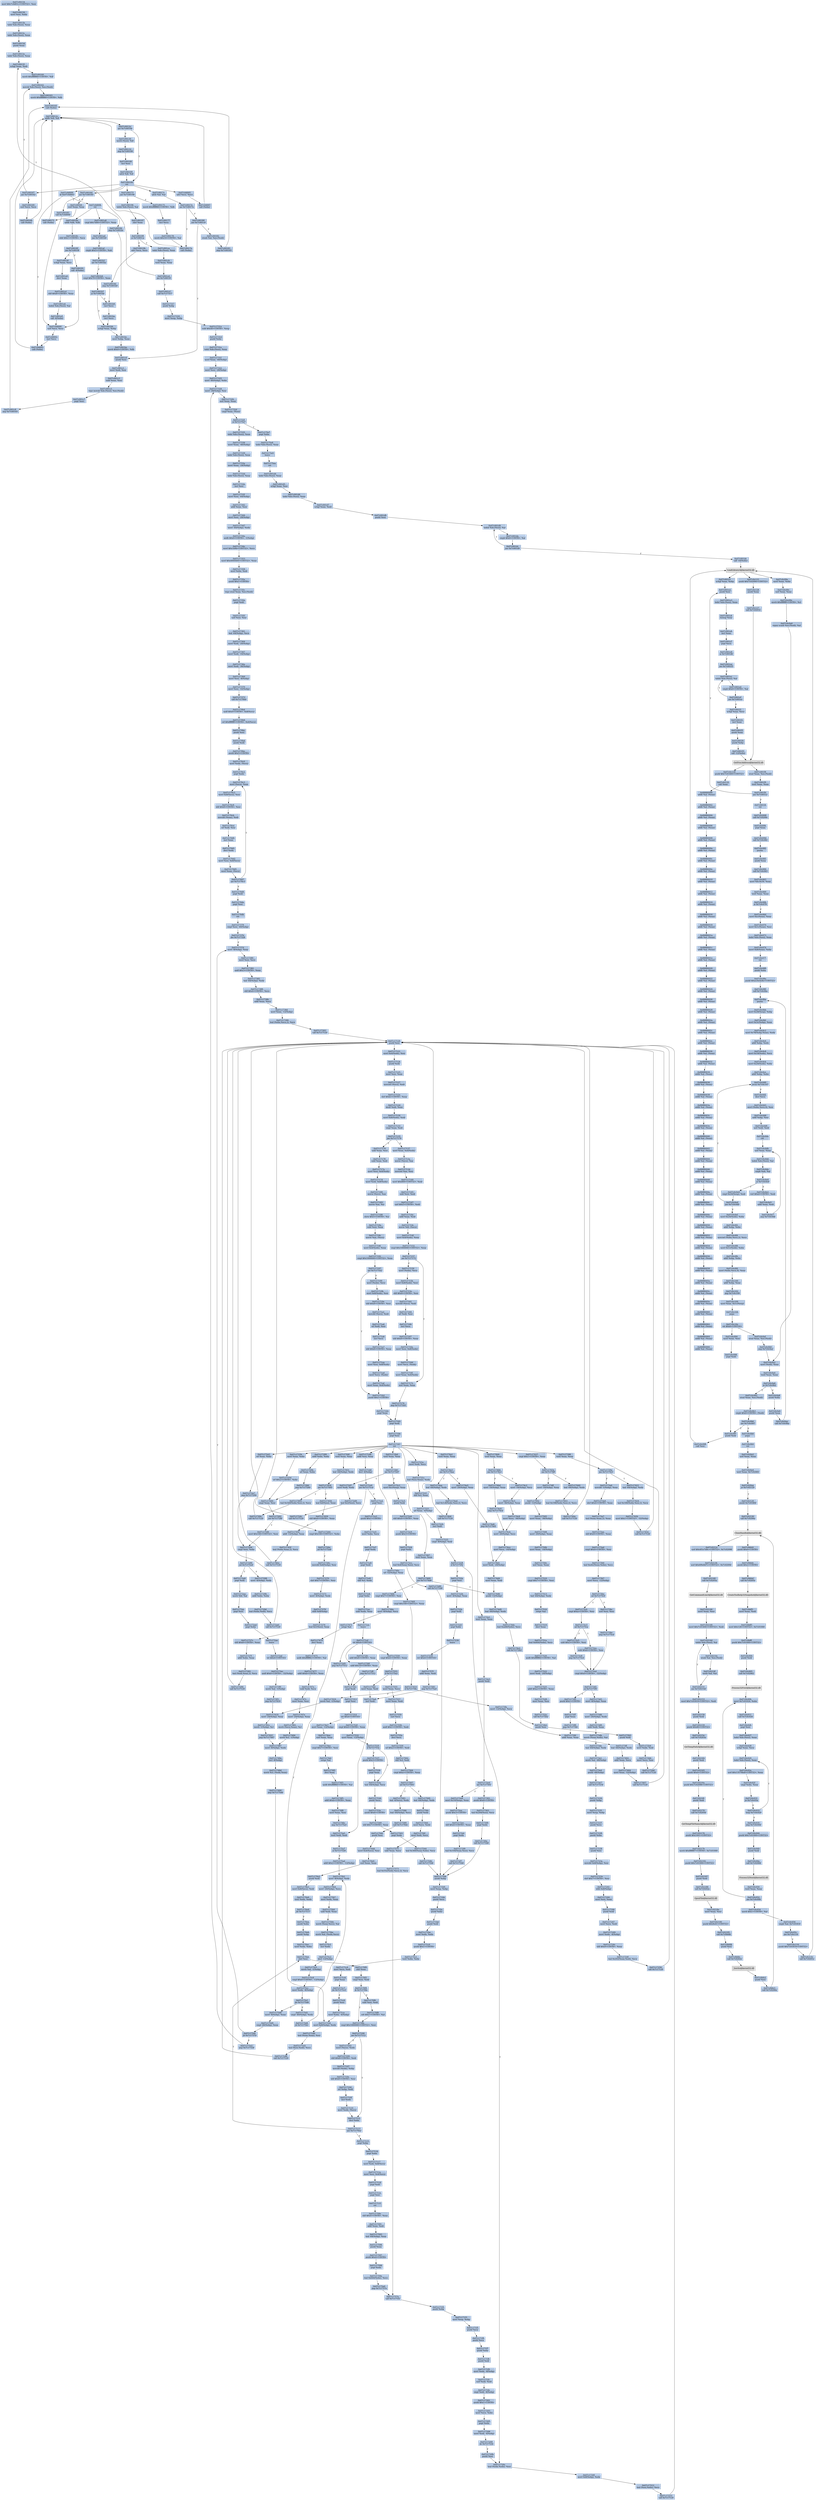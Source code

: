 digraph G {
node[shape=rectangle,style=filled,fillcolor=lightsteelblue,color=lightsteelblue]
bgcolor="transparent"
a0x07c00154movl_0x7c0d01cUINT32_esi[label="0x07c00154\nmovl $0x7c0d01c<UINT32>, %esi"];
a0x07c00159movl_esi_ebx[label="0x07c00159\nmovl %esi, %ebx"];
a0x07c0015blodsl_ds_esi__eax[label="0x07c0015b\nlodsl %ds:(%esi), %eax"];
a0x07c0015clodsl_ds_esi__eax[label="0x07c0015c\nlodsl %ds:(%esi), %eax"];
a0x07c0015dpushl_eax[label="0x07c0015d\npushl %eax"];
a0x07c0015elodsl_ds_esi__eax[label="0x07c0015e\nlodsl %ds:(%esi), %eax"];
a0x07c0015fxchgl_eax_edi[label="0x07c0015f\nxchgl %eax, %edi"];
a0x07c00160movb_0xffffff80UINT8_dl[label="0x07c00160\nmovb $0xffffff80<UINT8>, %dl"];
a0x07c00162movsb_ds_esi__es_edi_[label="0x07c00162\nmovsb %ds:(%esi), %es:(%edi)"];
a0x07c00163movb_0xffffff80UINT8_dh[label="0x07c00163\nmovb $0xffffff80<UINT8>, %dh"];
a0x07c00165call_ebx_[label="0x07c00165\ncall (%ebx)"];
a0x07c0012caddb_dl_dl[label="0x07c0012c\naddb %dl, %dl"];
a0x07c0012ejne_0x7c0010b[label="0x07c0012e\njne 0x7c0010b"];
a0x07c00130movb_esi__dl[label="0x07c00130\nmovb (%esi), %dl"];
a0x07c00132jmp_0x7c00108[label="0x07c00132\njmp 0x7c00108"];
a0x07c00108incl_esi[label="0x07c00108\nincl %esi"];
a0x07c00109adcb_dl_dl[label="0x07c00109\nadcb %dl, %dl"];
a0x07c0010bret[label="0x07c0010b\nret"];
a0x07c00167jae_0x7c00162[label="0x07c00167\njae 0x7c00162"];
a0x07c00169xorl_ecx_ecx[label="0x07c00169\nxorl %ecx, %ecx"];
a0x07c0016bcall_ebx_[label="0x07c0016b\ncall (%ebx)"];
a0x07c0016djae_0x7c00185[label="0x07c0016d\njae 0x7c00185"];
a0x07c0016fxorl_eax_eax[label="0x07c0016f\nxorl %eax, %eax"];
a0x07c00171call_ebx_[label="0x07c00171\ncall (%ebx)"];
a0x07c00173jae_0x7c00196[label="0x07c00173\njae 0x7c00196"];
a0x07c00175movb_0xffffff80UINT8_dh[label="0x07c00175\nmovb $0xffffff80<UINT8>, %dh"];
a0x07c00177incl_ecx[label="0x07c00177\nincl %ecx"];
a0x07c00178movb_0x10UINT8_al[label="0x07c00178\nmovb $0x10<UINT8>, %al"];
a0x07c0017acall_ebx_[label="0x07c0017a\ncall (%ebx)"];
a0x07c0017cadcb_al_al[label="0x07c0017c\nadcb %al, %al"];
a0x07c0017ejae_0x7c0017a[label="0x07c0017e\njae 0x7c0017a"];
a0x07c00180jne_0x7c001c0[label="0x07c00180\njne 0x7c001c0"];
a0x07c001c0pushl_esi[label="0x07c001c0\npushl %esi"];
a0x07c001c1movl_edi_esi[label="0x07c001c1\nmovl %edi, %esi"];
a0x07c001c3subl_eax_esi[label="0x07c001c3\nsubl %eax, %esi"];
a0x07c001c5repz_movsb_ds_esi__es_edi_[label="0x07c001c5\nrepz movsb %ds:(%esi), %es:(%edi)"];
a0x07c001c7popl_esi[label="0x07c001c7\npopl %esi"];
a0x07c001c8jmp_0x7c00165[label="0x07c001c8\njmp 0x7c00165"];
a0x07c00182stosb_al_es_edi_[label="0x07c00182\nstosb %al, %es:(%edi)"];
a0x07c00183jmp_0x7c00165[label="0x07c00183\njmp 0x7c00165"];
a0x07c00196lodsb_ds_esi__al[label="0x07c00196\nlodsb %ds:(%esi), %al"];
a0x07c00197shrl_eax[label="0x07c00197\nshrl %eax"];
a0x07c00199je_0x7c001ca[label="0x07c00199\nje 0x7c001ca"];
a0x07c0019badcl_ecx_ecx[label="0x07c0019b\nadcl %ecx, %ecx"];
a0x07c0019djmp_0x7c001b9[label="0x07c0019d\njmp 0x7c001b9"];
a0x07c001b9incl_ecx[label="0x07c001b9\nincl %ecx"];
a0x07c001baincl_ecx[label="0x07c001ba\nincl %ecx"];
a0x07c001bbxchgl_eax_ebp[label="0x07c001bb\nxchgl %eax, %ebp"];
a0x07c001bcmovl_ebp_eax[label="0x07c001bc\nmovl %ebp, %eax"];
a0x07c001bemovb_0x0UINT8_dh[label="0x07c001be\nmovb $0x0<UINT8>, %dh"];
a0x07c001calodsl_ds_esi__eax[label="0x07c001ca\nlodsl %ds:(%esi), %eax"];
a0x07c001cbtestl_eax_eax[label="0x07c001cb\ntestl %eax, %eax"];
a0x07c001cdjne_0x7c0015f[label="0x07c001cd\njne 0x7c0015f"];
a0x07c00185call_0x7c0d000[label="0x07c00185\ncall 0x7c0d000"];
a0x07c0d000xorl_ecx_ecx[label="0x07c0d000\nxorl %ecx, %ecx"];
a0x07c0d002incl_ecx[label="0x07c0d002\nincl %ecx"];
a0x07c0d003call_ebx_[label="0x07c0d003\ncall (%ebx)"];
a0x07c0d005adcl_ecx_ecx[label="0x07c0d005\nadcl %ecx, %ecx"];
a0x07c0d007call_ebx_[label="0x07c0d007\ncall (%ebx)"];
a0x07c0d009jb_0x07c0d003[label="0x07c0d009\njb 0x07c0d003"];
a0x07c0d00bret[label="0x07c0d00b\nret"];
a0x07c0018aaddb_dh_dh[label="0x07c0018a\naddb %dh, %dh"];
a0x07c0018csbbl_0x1UINT8_ecx[label="0x07c0018c\nsbbl $0x1<UINT8>, %ecx"];
a0x07c0018fjne_0x7c0019f[label="0x07c0018f\njne 0x7c0019f"];
a0x07c0019fxchgl_eax_ecx[label="0x07c0019f\nxchgl %eax, %ecx"];
a0x07c001a0decl_eax[label="0x07c001a0\ndecl %eax"];
a0x07c001a1shll_0x8UINT8_eax[label="0x07c001a1\nshll $0x8<UINT8>, %eax"];
a0x07c001a4lodsb_ds_esi__al[label="0x07c001a4\nlodsb %ds:(%esi), %al"];
a0x07c001a5call__4ebx_[label="0x07c001a5\ncall -4(%ebx)"];
a0x07c001a8cmpl_0x7d00UINT32_eax[label="0x07c001a8\ncmpl $0x7d00<UINT32>, %eax"];
a0x07c001adjae_0x7c001b9[label="0x07c001ad\njae 0x7c001b9"];
a0x07c001afcmpb_0x5UINT8_ah[label="0x07c001af\ncmpb $0x5<UINT8>, %ah"];
a0x07c001b2jae_0x7c001ba[label="0x07c001b2\njae 0x7c001ba"];
a0x07c001b4cmpl_0x7fUINT8_eax[label="0x07c001b4\ncmpl $0x7f<UINT8>, %eax"];
a0x07c001b7ja_0x7c001bb[label="0x07c001b7\nja 0x7c001bb"];
a0x07c00191call__4ebx_[label="0x07c00191\ncall -4(%ebx)"];
a0x07c00194jmp_0x7c001bc[label="0x07c00194\njmp 0x7c001bc"];
a0x07c001cfcall_0x7c17317[label="0x07c001cf\ncall 0x7c17317"];
a0x07c17317pushl_ebp[label="0x07c17317\npushl %ebp"];
a0x07c17318movl_esp_ebp[label="0x07c17318\nmovl %esp, %ebp"];
a0x07c1731asubl_0x40UINT8_esp[label="0x07c1731a\nsubl $0x40<UINT8>, %esp"];
a0x07c1731dpushl_ebx[label="0x07c1731d\npushl %ebx"];
a0x07c1731elodsl_ds_esi__eax[label="0x07c1731e\nlodsl %ds:(%esi), %eax"];
a0x07c1731fmovl_eax__40ebp_[label="0x07c1731f\nmovl %eax, -40(%ebp)"];
a0x07c17322movl_esi__28ebp_[label="0x07c17322\nmovl %esi, -28(%ebp)"];
a0x07c17325movl__40ebp__ebx[label="0x07c17325\nmovl -40(%ebp), %ebx"];
a0x07c17328movl__28ebp__esi[label="0x07c17328\nmovl -28(%ebp), %esi"];
a0x07c1732bxorl_eax_eax[label="0x07c1732b\nxorl %eax, %eax"];
a0x07c1732dcmpl_eax_esi_[label="0x07c1732d\ncmpl %eax, (%esi)"];
a0x07c1732fje_0x7c175e7[label="0x07c1732f\nje 0x7c175e7"];
a0x07c17335lodsl_ds_esi__eax[label="0x07c17335\nlodsl %ds:(%esi), %eax"];
a0x07c17336movl_eax__40ebp_[label="0x07c17336\nmovl %eax, -40(%ebp)"];
a0x07c17339lodsl_ds_esi__eax[label="0x07c17339\nlodsl %ds:(%esi), %eax"];
a0x07c1733amovl_eax__24ebp_[label="0x07c1733a\nmovl %eax, -24(%ebp)"];
a0x07c1733dlodsl_ds_esi__eax[label="0x07c1733d\nlodsl %ds:(%esi), %eax"];
a0x07c1733eincl_esi[label="0x07c1733e\nincl %esi"];
a0x07c1733fmovl_esi__44ebp_[label="0x07c1733f\nmovl %esi, -44(%ebp)"];
a0x07c17342addl_eax_esi[label="0x07c17342\naddl %eax, %esi"];
a0x07c17344movl_esi__28ebp_[label="0x07c17344\nmovl %esi, -28(%ebp)"];
a0x07c17347movl__44ebp__edx[label="0x07c17347\nmovl -44(%ebp), %edx"];
a0x07c1734aandb_0x0UINT8__1ebp_[label="0x07c1734a\nandb $0x0<UINT8>, -1(%ebp)"];
a0x07c1734emovl_0x1b9bUINT32_ecx[label="0x07c1734e\nmovl $0x1b9b<UINT32>, %ecx"];
a0x07c17353movl_0x4000400UINT32_eax[label="0x07c17353\nmovl $0x4000400<UINT32>, %eax"];
a0x07c17358movl_ebx_edi[label="0x07c17358\nmovl %ebx, %edi"];
a0x07c1735apushl_0x1UINT8[label="0x07c1735a\npushl $0x1<UINT8>"];
a0x07c1735crepz_stosl_eax_es_edi_[label="0x07c1735c\nrepz stosl %eax, %es:(%edi)"];
a0x07c1735epopl_edi[label="0x07c1735e\npopl %edi"];
a0x07c1735fxorl_esi_esi[label="0x07c1735f\nxorl %esi, %esi"];
a0x07c17361leal__64ebp__ecx[label="0x07c17361\nleal -64(%ebp), %ecx"];
a0x07c17364movl_edi__20ebp_[label="0x07c17364\nmovl %edi, -20(%ebp)"];
a0x07c17367movl_edi__16ebp_[label="0x07c17367\nmovl %edi, -16(%ebp)"];
a0x07c1736amovl_edi__36ebp_[label="0x07c1736a\nmovl %edi, -36(%ebp)"];
a0x07c1736dmovl_esi__8ebp_[label="0x07c1736d\nmovl %esi, -8(%ebp)"];
a0x07c17370movl_esi__32ebp_[label="0x07c17370\nmovl %esi, -32(%ebp)"];
a0x07c17373call_0x7c170b4[label="0x07c17373\ncall 0x7c170b4"];
a0x07c170b4andl_0x0UINT8_0x8ecx_[label="0x07c170b4\nandl $0x0<UINT8>, 0x8(%ecx)"];
a0x07c170b8orl_0xffffffffUINT8_0x4ecx_[label="0x07c170b8\norl $0xffffffff<UINT8>, 0x4(%ecx)"];
a0x07c170bcpushl_esi[label="0x07c170bc\npushl %esi"];
a0x07c170bdpushl_edi[label="0x07c170bd\npushl %edi"];
a0x07c170bepushl_0x5UINT8[label="0x07c170be\npushl $0x5<UINT8>"];
a0x07c170c0movl_edx_ecx_[label="0x07c170c0\nmovl %edx, (%ecx)"];
a0x07c170c2popl_edx[label="0x07c170c2\npopl %edx"];
a0x07c170c3movl_ecx__eax[label="0x07c170c3\nmovl (%ecx), %eax"];
a0x07c170c5movl_0x8ecx__esi[label="0x07c170c5\nmovl 0x8(%ecx), %esi"];
a0x07c170c8shll_0x8UINT8_esi[label="0x07c170c8\nshll $0x8<UINT8>, %esi"];
a0x07c170cbmovzbl_eax__edi[label="0x07c170cb\nmovzbl (%eax), %edi"];
a0x07c170ceorl_edi_esi[label="0x07c170ce\norl %edi, %esi"];
a0x07c170d0incl_eax[label="0x07c170d0\nincl %eax"];
a0x07c170d1decl_edx[label="0x07c170d1\ndecl %edx"];
a0x07c170d2movl_esi_0x8ecx_[label="0x07c170d2\nmovl %esi, 0x8(%ecx)"];
a0x07c170d5movl_eax_ecx_[label="0x07c170d5\nmovl %eax, (%ecx)"];
a0x07c170d7jne_0x7c170c3[label="0x07c170d7\njne 0x7c170c3"];
a0x07c170d9popl_edi[label="0x07c170d9\npopl %edi"];
a0x07c170dapopl_esi[label="0x07c170da\npopl %esi"];
a0x07c170dbret[label="0x07c170db\nret"];
a0x07c17378cmpl_esi__40ebp_[label="0x07c17378\ncmpl %esi, -40(%ebp)"];
a0x07c1737bjbe_0x7c17328[label="0x07c1737b\njbe 0x7c17328"];
a0x07c1737dmovl__8ebp__eax[label="0x07c1737d\nmovl -8(%ebp), %eax"];
a0x07c17380movl_esi_ecx[label="0x07c17380\nmovl %esi, %ecx"];
a0x07c17382andl_0x3UINT8_eax[label="0x07c17382\nandl $0x3<UINT8>, %eax"];
a0x07c17385leal__64ebp__edx[label="0x07c17385\nleal -64(%ebp), %edx"];
a0x07c17388shll_0x4UINT8_ecx[label="0x07c17388\nshll $0x4<UINT8>, %ecx"];
a0x07c1738baddl_eax_ecx[label="0x07c1738b\naddl %eax, %ecx"];
a0x07c1738dmovl_eax__12ebp_[label="0x07c1738d\nmovl %eax, -12(%ebp)"];
a0x07c17390leal_ebxecx2__ecx[label="0x07c17390\nleal (%ebx,%ecx,2), %ecx"];
a0x07c17393call_0x7c17120[label="0x07c17393\ncall 0x7c17120"];
a0x07c17120pushl_esi[label="0x07c17120\npushl %esi"];
a0x07c17121movl_0x4edx__esi[label="0x07c17121\nmovl 0x4(%edx), %esi"];
a0x07c17124pushl_edi[label="0x07c17124\npushl %edi"];
a0x07c17125movl_esi_eax[label="0x07c17125\nmovl %esi, %eax"];
a0x07c17127movzwl_ecx__edi[label="0x07c17127\nmovzwl (%ecx), %edi"];
a0x07c1712ashrl_0xbUINT8_eax[label="0x07c1712a\nshrl $0xb<UINT8>, %eax"];
a0x07c1712dimull_edi_eax[label="0x07c1712d\nimull %edi, %eax"];
a0x07c17130movl_0x8edx__edi[label="0x07c17130\nmovl 0x8(%edx), %edi"];
a0x07c17133cmpl_eax_edi[label="0x07c17133\ncmpl %eax, %edi"];
a0x07c17135jae_0x7c17176[label="0x07c17135\njae 0x7c17176"];
a0x07c17137movl_eax_0x4edx_[label="0x07c17137\nmovl %eax, 0x4(%edx)"];
a0x07c1713amovw_ecx__ax[label="0x07c1713a\nmovw (%ecx), %ax"];
a0x07c1713dmovzwl_ax_esi[label="0x07c1713d\nmovzwl %ax, %esi"];
a0x07c17140movl_0x800UINT32_edi[label="0x07c17140\nmovl $0x800<UINT32>, %edi"];
a0x07c17145subl_esi_edi[label="0x07c17145\nsubl %esi, %edi"];
a0x07c17147sarl_0x5UINT8_edi[label="0x07c17147\nsarl $0x5<UINT8>, %edi"];
a0x07c1714aaddl_eax_edi[label="0x07c1714a\naddl %eax, %edi"];
a0x07c1714cmovw_di_ecx_[label="0x07c1714c\nmovw %di, (%ecx)"];
a0x07c1714fmovl_0x4edx__eax[label="0x07c1714f\nmovl 0x4(%edx), %eax"];
a0x07c17152cmpl_0x1000000UINT32_eax[label="0x07c17152\ncmpl $0x1000000<UINT32>, %eax"];
a0x07c17157jae_0x7c17172[label="0x07c17157\njae 0x7c17172"];
a0x07c17172xorl_eax_eax[label="0x07c17172\nxorl %eax, %eax"];
a0x07c17174jmp_0x7c171b5[label="0x07c17174\njmp 0x7c171b5"];
a0x07c171b5popl_edi[label="0x07c171b5\npopl %edi"];
a0x07c171b6popl_esi[label="0x07c171b6\npopl %esi"];
a0x07c171b7ret[label="0x07c171b7\nret"];
a0x07c17398testl_eax_eax[label="0x07c17398\ntestl %eax, %eax"];
a0x07c1739ajne_0x7c17421[label="0x07c1739a\njne 0x7c17421"];
a0x07c173a0movzbl__1ebp__eax[label="0x07c173a0\nmovzbl -1(%ebp), %eax"];
a0x07c173a4shrl_0x4UINT8_eax[label="0x07c173a4\nshrl $0x4<UINT8>, %eax"];
a0x07c173a7leal_eaxeax2__eax[label="0x07c173a7\nleal (%eax,%eax,2), %eax"];
a0x07c173aashll_0x9UINT8_eax[label="0x07c173aa\nshll $0x9<UINT8>, %eax"];
a0x07c173adcmpl_0x4UINT8_esi[label="0x07c173ad\ncmpl $0x4<UINT8>, %esi"];
a0x07c173b0leal_0xe6ceaxebx__ecx[label="0x07c173b0\nleal 0xe6c(%eax,%ebx), %ecx"];
a0x07c173b7movl_ecx__12ebp_[label="0x07c173b7\nmovl %ecx, -12(%ebp)"];
a0x07c173bajnl_0x7c173c0[label="0x07c173ba\njnl 0x7c173c0"];
a0x07c173bcxorl_esi_esi[label="0x07c173bc\nxorl %esi, %esi"];
a0x07c173bejmp_0x7c173cd[label="0x07c173be\njmp 0x7c173cd"];
a0x07c173cdcmpl_0x0UINT8__32ebp_[label="0x07c173cd\ncmpl $0x0<UINT8>, -32(%ebp)"];
a0x07c173d1je_0x7c173f5[label="0x07c173d1\nje 0x7c173f5"];
a0x07c173f5pushl_0x1UINT8[label="0x07c173f5\npushl $0x1<UINT8>"];
a0x07c173f7popl_eax[label="0x07c173f7\npopl %eax"];
a0x07c173f8jmp_0x7c173fd[label="0x07c173f8\njmp 0x7c173fd"];
a0x07c173fdaddl_eax_eax[label="0x07c173fd\naddl %eax, %eax"];
a0x07c173ffleal__64ebp__edx[label="0x07c173ff\nleal -64(%ebp), %edx"];
a0x07c17402addl_eax_ecx[label="0x07c17402\naddl %eax, %ecx"];
a0x07c17404movl_eax__52ebp_[label="0x07c17404\nmovl %eax, -52(%ebp)"];
a0x07c17407call_0x7c17120[label="0x07c17407\ncall 0x7c17120"];
a0x07c1740corl__52ebp__eax[label="0x07c1740c\norl -52(%ebp), %eax"];
a0x07c1740fcmpl_0x100UINT32_eax[label="0x07c1740f\ncmpl $0x100<UINT32>, %eax"];
a0x07c17414jl_0x7c173fa[label="0x07c17414\njl 0x7c173fa"];
a0x07c173famovl__12ebp__ecx[label="0x07c173fa\nmovl -12(%ebp), %ecx"];
a0x07c17159movl_edx__ecx[label="0x07c17159\nmovl (%edx), %ecx"];
a0x07c1715bmovl_0x8edx__esi[label="0x07c1715b\nmovl 0x8(%edx), %esi"];
a0x07c1715eshll_0x8UINT8_esi[label="0x07c1715e\nshll $0x8<UINT8>, %esi"];
a0x07c17161movzbl_ecx__edi[label="0x07c17161\nmovzbl (%ecx), %edi"];
a0x07c17164orl_edi_esi[label="0x07c17164\norl %edi, %esi"];
a0x07c17166incl_ecx[label="0x07c17166\nincl %ecx"];
a0x07c17167shll_0x8UINT8_eax[label="0x07c17167\nshll $0x8<UINT8>, %eax"];
a0x07c1716amovl_esi_0x8edx_[label="0x07c1716a\nmovl %esi, 0x8(%edx)"];
a0x07c1716dmovl_ecx_edx_[label="0x07c1716d\nmovl %ecx, (%edx)"];
a0x07c1716fmovl_eax_0x4edx_[label="0x07c1716f\nmovl %eax, 0x4(%edx)"];
a0x07c17416movb_al__1ebp_[label="0x07c17416\nmovb %al, -1(%ebp)"];
a0x07c17419movl__24ebp__eax[label="0x07c17419\nmovl -24(%ebp), %eax"];
a0x07c1741cmovb__1ebp__cl[label="0x07c1741c\nmovb -1(%ebp), %cl"];
a0x07c1741fjmp_0x7c17487[label="0x07c1741f\njmp 0x7c17487"];
a0x07c17487movl__8ebp__edx[label="0x07c17487\nmovl -8(%ebp), %edx"];
a0x07c1748aincl__8ebp_[label="0x07c1748a\nincl -8(%ebp)"];
a0x07c1748dmovb_cl_edxeax_[label="0x07c1748d\nmovb %cl, (%edx,%eax)"];
a0x07c17490jmp_0x7c175d6[label="0x07c17490\njmp 0x7c175d6"];
a0x07c175d6movl__8ebp__eax[label="0x07c175d6\nmovl -8(%ebp), %eax"];
a0x07c175d9cmpl__40ebp__eax[label="0x07c175d9\ncmpl -40(%ebp), %eax"];
a0x07c175dcjb_0x7c1737d[label="0x07c175dc\njb 0x7c1737d"];
a0x07c17176subl_eax_esi[label="0x07c17176\nsubl %eax, %esi"];
a0x07c17178subl_eax_edi[label="0x07c17178\nsubl %eax, %edi"];
a0x07c1717amovl_esi_0x4edx_[label="0x07c1717a\nmovl %esi, 0x4(%edx)"];
a0x07c1717dmovl_edi_0x8edx_[label="0x07c1717d\nmovl %edi, 0x8(%edx)"];
a0x07c17180movw_ecx__ax[label="0x07c17180\nmovw (%ecx), %ax"];
a0x07c17183movw_ax_si[label="0x07c17183\nmovw %ax, %si"];
a0x07c17186shrw_0x5UINT8_si[label="0x07c17186\nshrw $0x5<UINT8>, %si"];
a0x07c1718asubl_esi_eax[label="0x07c1718a\nsubl %esi, %eax"];
a0x07c1718cmovw_ax_ecx_[label="0x07c1718c\nmovw %ax, (%ecx)"];
a0x07c1718fmovl_0x4edx__eax[label="0x07c1718f\nmovl 0x4(%edx), %eax"];
a0x07c17192cmpl_0x1000000UINT32_eax[label="0x07c17192\ncmpl $0x1000000<UINT32>, %eax"];
a0x07c17197jae_0x7c171b2[label="0x07c17197\njae 0x7c171b2"];
a0x07c171b2pushl_0x1UINT8[label="0x07c171b2\npushl $0x1<UINT8>"];
a0x07c171b4popl_eax[label="0x07c171b4\npopl %eax"];
a0x07c17421leal__64ebp__edx[label="0x07c17421\nleal -64(%ebp), %edx"];
a0x07c17424leal_0x180ebxesi2__ecx[label="0x07c17424\nleal 0x180(%ebx,%esi,2), %ecx"];
a0x07c1742bmovl_0x1UINT32__32ebp_[label="0x07c1742b\nmovl $0x1<UINT32>, -32(%ebp)"];
a0x07c17432call_0x7c17120[label="0x07c17432\ncall 0x7c17120"];
a0x07c17437cmpl_0x1UINT8_eax[label="0x07c17437\ncmpl $0x1<UINT8>, %eax"];
a0x07c1743ajne_0x7c174ff[label="0x07c1743a\njne 0x7c174ff"];
a0x07c17440leal__64ebp__edx[label="0x07c17440\nleal -64(%ebp), %edx"];
a0x07c17443leal_0x198ebxesi2__ecx[label="0x07c17443\nleal 0x198(%ebx,%esi,2), %ecx"];
a0x07c1744acall_0x7c17120[label="0x07c1744a\ncall 0x7c17120"];
a0x07c1744ftestl_eax_eax[label="0x07c1744f\ntestl %eax, %eax"];
a0x07c17451leal__64ebp__edx[label="0x07c17451\nleal -64(%ebp), %edx"];
a0x07c17454jne_0x7c17495[label="0x07c17454\njne 0x7c17495"];
a0x07c17456leal_0xfesi__eax[label="0x07c17456\nleal 0xf(%esi), %eax"];
a0x07c17459shll_0x4UINT8_eax[label="0x07c17459\nshll $0x4<UINT8>, %eax"];
a0x07c1745caddl__12ebp__eax[label="0x07c1745c\naddl -12(%ebp), %eax"];
a0x07c1745fleal_ebxeax2__ecx[label="0x07c1745f\nleal (%ebx,%eax,2), %ecx"];
a0x07c17462call_0x7c17120[label="0x07c17462\ncall 0x7c17120"];
a0x07c17467testl_eax_eax[label="0x07c17467\ntestl %eax, %eax"];
a0x07c17469jne_0x7c174d6[label="0x07c17469\njne 0x7c174d6"];
a0x07c174d6pushl__12ebp_[label="0x07c174d6\npushl -12(%ebp)"];
a0x07c174d9leal__64ebp__edx[label="0x07c174d9\nleal -64(%ebp), %edx"];
a0x07c174dcleal_0xa68ebx__ecx[label="0x07c174dc\nleal 0xa68(%ebx), %ecx"];
a0x07c174e2call_0x7c172b2[label="0x07c174e2\ncall 0x7c172b2"];
a0x07c172b2pushl_esi[label="0x07c172b2\npushl %esi"];
a0x07c172b3pushl_edi[label="0x07c172b3\npushl %edi"];
a0x07c172b4movl_edx_edi[label="0x07c172b4\nmovl %edx, %edi"];
a0x07c172b6movl_ecx_esi[label="0x07c172b6\nmovl %ecx, %esi"];
a0x07c172b8call_0x7c17120[label="0x07c172b8\ncall 0x7c17120"];
a0x07c172bdtestl_eax_eax[label="0x07c172bd\ntestl %eax, %eax"];
a0x07c172bfjne_0x7c172d7[label="0x07c172bf\njne 0x7c172d7"];
a0x07c172c1movl_0xcesp__eax[label="0x07c172c1\nmovl 0xc(%esp), %eax"];
a0x07c172c5pushl_edi[label="0x07c172c5\npushl %edi"];
a0x07c172c6shll_0x4UINT8_eax[label="0x07c172c6\nshll $0x4<UINT8>, %eax"];
a0x07c172c9pushl_0x3UINT8[label="0x07c172c9\npushl $0x3<UINT8>"];
a0x07c172cbpopl_edx[label="0x07c172cb\npopl %edx"];
a0x07c172ccleal_0x4eaxesi__ecx[label="0x07c172cc\nleal 0x4(%eax,%esi), %ecx"];
a0x07c172d0call_0x7c171b8[label="0x07c172d0\ncall 0x7c171b8"];
a0x07c171b8pushl_ebp[label="0x07c171b8\npushl %ebp"];
a0x07c171b9movl_esp_ebp[label="0x07c171b9\nmovl %esp, %ebp"];
a0x07c171bbpushl_ecx[label="0x07c171bb\npushl %ecx"];
a0x07c171bcpushl_ebx[label="0x07c171bc\npushl %ebx"];
a0x07c171bdpushl_edi[label="0x07c171bd\npushl %edi"];
a0x07c171bemovl_edx_ebx[label="0x07c171be\nmovl %edx, %ebx"];
a0x07c171c0pushl_0x1UINT8[label="0x07c171c0\npushl $0x1<UINT8>"];
a0x07c171c2testl_ebx_ebx[label="0x07c171c2\ntestl %ebx, %ebx"];
a0x07c171c4movl_ecx_edi[label="0x07c171c4\nmovl %ecx, %edi"];
a0x07c171c6popl_eax[label="0x07c171c6\npopl %eax"];
a0x07c171c7jle_0x7c171e3[label="0x07c171c7\njle 0x7c171e3"];
a0x07c171c9pushl_esi[label="0x07c171c9\npushl %esi"];
a0x07c171camovl_ebx__4ebp_[label="0x07c171ca\nmovl %ebx, -4(%ebp)"];
a0x07c171cdmovl_0x8ebp__edx[label="0x07c171cd\nmovl 0x8(%ebp), %edx"];
a0x07c171d0leal_eaxeax__esi[label="0x07c171d0\nleal (%eax,%eax), %esi"];
a0x07c171d3leal_esiedi__ecx[label="0x07c171d3\nleal (%esi,%edi), %ecx"];
a0x07c171d6call_0x7c17120[label="0x07c171d6\ncall 0x7c17120"];
a0x07c171dbaddl_esi_eax[label="0x07c171db\naddl %esi, %eax"];
a0x07c171dddecl__4ebp_[label="0x07c171dd\ndecl -4(%ebp)"];
a0x07c171e0jne_0x7c171cd[label="0x07c171e0\njne 0x7c171cd"];
a0x07c171e2popl_esi[label="0x07c171e2\npopl %esi"];
a0x07c171e3pushl_0x1UINT8[label="0x07c171e3\npushl $0x1<UINT8>"];
a0x07c171e5movl_ebx_ecx[label="0x07c171e5\nmovl %ebx, %ecx"];
a0x07c171e7popl_edx[label="0x07c171e7\npopl %edx"];
a0x07c171e8popl_edi[label="0x07c171e8\npopl %edi"];
a0x07c171e9shll_cl_edx[label="0x07c171e9\nshll %cl, %edx"];
a0x07c171ebpopl_ebx[label="0x07c171eb\npopl %ebx"];
a0x07c171ecsubl_edx_eax[label="0x07c171ec\nsubl %edx, %eax"];
a0x07c171eeleave_[label="0x07c171ee\nleave "];
a0x07c171efret_0x4UINT16[label="0x07c171ef\nret $0x4<UINT16>"];
a0x07c172d5jmp_0x7c17312[label="0x07c172d5\njmp 0x7c17312"];
a0x07c17312popl_edi[label="0x07c17312\npopl %edi"];
a0x07c17313popl_esi[label="0x07c17313\npopl %esi"];
a0x07c17314ret_0x4UINT16[label="0x07c17314\nret $0x4<UINT16>"];
a0x07c174e7movl_eax__12ebp_[label="0x07c174e7\nmovl %eax, -12(%ebp)"];
a0x07c174eaxorl_eax_eax[label="0x07c174ea\nxorl %eax, %eax"];
a0x07c174eccmpl_0x7UINT8_esi[label="0x07c174ec\ncmpl $0x7<UINT8>, %esi"];
a0x07c174efsetge_al[label="0x07c174ef\nsetge %al"];
a0x07c174f2decl_eax[label="0x07c174f2\ndecl %eax"];
a0x07c174f3andb_0xfffffffdUINT8_al[label="0x07c174f3\nandb $0xfffffffd<UINT8>, %al"];
a0x07c174f5addl_0xbUINT8_eax[label="0x07c174f5\naddl $0xb<UINT8>, %eax"];
a0x07c174f8movl_eax_esi[label="0x07c174f8\nmovl %eax, %esi"];
a0x07c174fajmp_0x7c175a5[label="0x07c174fa\njmp 0x7c175a5"];
a0x07c175a5testl_edi_edi[label="0x07c175a5\ntestl %edi, %edi"];
a0x07c175a7je_0x7c17328[label="0x07c175a7\nje 0x7c17328"];
a0x07c175adaddl_0x2UINT8__12ebp_[label="0x07c175ad\naddl $0x2<UINT8>, -12(%ebp)"];
a0x07c175b1movl__8ebp__edx[label="0x07c175b1\nmovl -8(%ebp), %edx"];
a0x07c175b4movl__24ebp__ecx[label="0x07c175b4\nmovl -24(%ebp), %ecx"];
a0x07c175b7movl_edx_eax[label="0x07c175b7\nmovl %edx, %eax"];
a0x07c175b9subl_edi_eax[label="0x07c175b9\nsubl %edi, %eax"];
a0x07c175bbmovb_eaxecx__al[label="0x07c175bb\nmovb (%eax,%ecx), %al"];
a0x07c175bemovb_al_edxecx_[label="0x07c175be\nmovb %al, (%edx,%ecx)"];
a0x07c175c1incl_edx[label="0x07c175c1\nincl %edx"];
a0x07c175c2decl__12ebp_[label="0x07c175c2\ndecl -12(%ebp)"];
a0x07c175c5movb_al__1ebp_[label="0x07c175c5\nmovb %al, -1(%ebp)"];
a0x07c175c8cmpl_0x0UINT8__12ebp_[label="0x07c175c8\ncmpl $0x0<UINT8>, -12(%ebp)"];
a0x07c175ccmovl_edx__8ebp_[label="0x07c175cc\nmovl %edx, -8(%ebp)"];
a0x07c175cfjle_0x7c175d6[label="0x07c175cf\njle 0x7c175d6"];
a0x07c175d1cmpl__40ebp__edx[label="0x07c175d1\ncmpl -40(%ebp), %edx"];
a0x07c175d4jb_0x7c175b1[label="0x07c175d4\njb 0x7c175b1"];
a0x07c173c0cmpl_0xaUINT8_esi[label="0x07c173c0\ncmpl $0xa<UINT8>, %esi"];
a0x07c173c3jnl_0x7c173ca[label="0x07c173c3\njnl 0x7c173ca"];
a0x07c173c5subl_0x3UINT8_esi[label="0x07c173c5\nsubl $0x3<UINT8>, %esi"];
a0x07c173c8jmp_0x7c173cd[label="0x07c173c8\njmp 0x7c173cd"];
a0x07c173d3movl__8ebp__eax[label="0x07c173d3\nmovl -8(%ebp), %eax"];
a0x07c173d6movl__24ebp__edx[label="0x07c173d6\nmovl -24(%ebp), %edx"];
a0x07c173d9subl_edi_eax[label="0x07c173d9\nsubl %edi, %eax"];
a0x07c173dbmovb_eaxedx__al[label="0x07c173db\nmovb (%eax,%edx), %al"];
a0x07c173deleal__64ebp__edx[label="0x07c173de\nleal -64(%ebp), %edx"];
a0x07c173e1movb_al__48ebp_[label="0x07c173e1\nmovb %al, -48(%ebp)"];
a0x07c173e4pushl__48ebp_[label="0x07c173e4\npushl -48(%ebp)"];
a0x07c173e7call_0x7c17234[label="0x07c173e7\ncall 0x7c17234"];
a0x07c17234pushl_ebp[label="0x07c17234\npushl %ebp"];
a0x07c17235movl_esp_ebp[label="0x07c17235\nmovl %esp, %ebp"];
a0x07c17237pushl_ecx[label="0x07c17237\npushl %ecx"];
a0x07c17238pushl_ebx[label="0x07c17238\npushl %ebx"];
a0x07c17239pushl_esi[label="0x07c17239\npushl %esi"];
a0x07c1723amovzbl_0x8ebp__esi[label="0x07c1723a\nmovzbl 0x8(%ebp), %esi"];
a0x07c1723eshrl_0x7UINT8_esi[label="0x07c1723e\nshrl $0x7<UINT8>, %esi"];
a0x07c17241shlb_0x8ebp_[label="0x07c17241\nshlb 0x8(%ebp)"];
a0x07c17244movl_esi_eax[label="0x07c17244\nmovl %esi, %eax"];
a0x07c17246pushl_edi[label="0x07c17246\npushl %edi"];
a0x07c17247movl_ecx_edi[label="0x07c17247\nmovl %ecx, %edi"];
a0x07c17249movl_edx__4ebp_[label="0x07c17249\nmovl %edx, -4(%ebp)"];
a0x07c1724cshll_0x9UINT8_eax[label="0x07c1724c\nshll $0x9<UINT8>, %eax"];
a0x07c1724fleal_0x202eaxedi__ecx[label="0x07c1724f\nleal 0x202(%eax,%edi), %ecx"];
a0x07c17256call_0x7c17120[label="0x07c17256\ncall 0x7c17120"];
a0x07c1725bmovl_eax_ebx[label="0x07c1725b\nmovl %eax, %ebx"];
a0x07c1725dorl_0x2UINT8_ebx[label="0x07c1725d\norl $0x2<UINT8>, %ebx"];
a0x07c17260cmpl_eax_esi[label="0x07c17260\ncmpl %eax, %esi"];
a0x07c17262jne_0x7c1728f[label="0x07c17262\njne 0x7c1728f"];
a0x07c1728fmovl_0x100UINT32_esi[label="0x07c1728f\nmovl $0x100<UINT32>, %esi"];
a0x07c17294cmpl_esi_ebx[label="0x07c17294\ncmpl %esi, %ebx"];
a0x07c17296jnl_0x7c172a9[label="0x07c17296\njnl 0x7c172a9"];
a0x07c17298movl__4ebp__edx[label="0x07c17298\nmovl -4(%ebp), %edx"];
a0x07c1729baddl_ebx_ebx[label="0x07c1729b\naddl %ebx, %ebx"];
a0x07c1729dleal_ebxedi__ecx[label="0x07c1729d\nleal (%ebx,%edi), %ecx"];
a0x07c172a0call_0x7c17120[label="0x07c172a0\ncall 0x7c17120"];
a0x07c172a5orl_eax_ebx[label="0x07c172a5\norl %eax, %ebx"];
a0x07c172a7jmp_0x7c17294[label="0x07c172a7\njmp 0x7c17294"];
a0x07c172a9popl_edi[label="0x07c172a9\npopl %edi"];
a0x07c172aamovb_bl_al[label="0x07c172aa\nmovb %bl, %al"];
a0x07c172acpopl_esi[label="0x07c172ac\npopl %esi"];
a0x07c172adpopl_ebx[label="0x07c172ad\npopl %ebx"];
a0x07c172aeleave_[label="0x07c172ae\nleave "];
a0x07c172afret_0x4UINT16[label="0x07c172af\nret $0x4<UINT16>"];
a0x07c173ecandl_0x0UINT8__32ebp_[label="0x07c173ec\nandl $0x0<UINT8>, -32(%ebp)"];
a0x07c173f0movb_al__1ebp_[label="0x07c173f0\nmovb %al, -1(%ebp)"];
a0x07c173f3jmp_0x7c17419[label="0x07c173f3\njmp 0x7c17419"];
a0x07c17199movl_edx__ecx[label="0x07c17199\nmovl (%edx), %ecx"];
a0x07c1719bmovl_0x8edx__esi[label="0x07c1719b\nmovl 0x8(%edx), %esi"];
a0x07c1719eshll_0x8UINT8_esi[label="0x07c1719e\nshll $0x8<UINT8>, %esi"];
a0x07c171a1movzbl_ecx__edi[label="0x07c171a1\nmovzbl (%ecx), %edi"];
a0x07c171a4orl_edi_esi[label="0x07c171a4\norl %edi, %esi"];
a0x07c171a6incl_ecx[label="0x07c171a6\nincl %ecx"];
a0x07c171a7shll_0x8UINT8_eax[label="0x07c171a7\nshll $0x8<UINT8>, %eax"];
a0x07c171aamovl_esi_0x8edx_[label="0x07c171aa\nmovl %esi, 0x8(%edx)"];
a0x07c171admovl_ecx_edx_[label="0x07c171ad\nmovl %ecx, (%edx)"];
a0x07c171afmovl_eax_0x4edx_[label="0x07c171af\nmovl %eax, 0x4(%edx)"];
a0x07c174ffmovl__16ebp__eax[label="0x07c174ff\nmovl -16(%ebp), %eax"];
a0x07c17502pushl__12ebp_[label="0x07c17502\npushl -12(%ebp)"];
a0x07c17505movl_eax__36ebp_[label="0x07c17505\nmovl %eax, -36(%ebp)"];
a0x07c17508movl__20ebp__eax[label="0x07c17508\nmovl -20(%ebp), %eax"];
a0x07c1750bmovl_eax__16ebp_[label="0x07c1750b\nmovl %eax, -16(%ebp)"];
a0x07c1750exorl_eax_eax[label="0x07c1750e\nxorl %eax, %eax"];
a0x07c17510cmpl_0x7UINT8_esi[label="0x07c17510\ncmpl $0x7<UINT8>, %esi"];
a0x07c17513leal__64ebp__edx[label="0x07c17513\nleal -64(%ebp), %edx"];
a0x07c17516setge_al[label="0x07c17516\nsetge %al"];
a0x07c17519decl_eax[label="0x07c17519\ndecl %eax"];
a0x07c1751aleal_0x664ebx__ecx[label="0x07c1751a\nleal 0x664(%ebx), %ecx"];
a0x07c17520andb_0xfffffffdUINT8_al[label="0x07c17520\nandb $0xfffffffd<UINT8>, %al"];
a0x07c17522movl_edi__20ebp_[label="0x07c17522\nmovl %edi, -20(%ebp)"];
a0x07c17525addl_0xaUINT8_eax[label="0x07c17525\naddl $0xa<UINT8>, %eax"];
a0x07c17528movl_eax_esi[label="0x07c17528\nmovl %eax, %esi"];
a0x07c1752acall_0x7c172b2[label="0x07c1752a\ncall 0x7c172b2"];
a0x07c1752fcmpl_0x4UINT8_eax[label="0x07c1752f\ncmpl $0x4<UINT8>, %eax"];
a0x07c17532movl_eax__12ebp_[label="0x07c17532\nmovl %eax, -12(%ebp)"];
a0x07c17535jl_0x7c1753a[label="0x07c17535\njl 0x7c1753a"];
a0x07c1753aleal__64ebp__ecx[label="0x07c1753a\nleal -64(%ebp), %ecx"];
a0x07c1753dpushl_ecx[label="0x07c1753d\npushl %ecx"];
a0x07c1753epushl_0x6UINT8[label="0x07c1753e\npushl $0x6<UINT8>"];
a0x07c17540shll_0x7UINT8_eax[label="0x07c17540\nshll $0x7<UINT8>, %eax"];
a0x07c17543popl_edx[label="0x07c17543\npopl %edx"];
a0x07c17544leal_0x360eaxebx__ecx[label="0x07c17544\nleal 0x360(%eax,%ebx), %ecx"];
a0x07c1754bcall_0x7c171b8[label="0x07c1754b\ncall 0x7c171b8"];
a0x07c17550cmpl_0x4UINT8_eax[label="0x07c17550\ncmpl $0x4<UINT8>, %eax"];
a0x07c17553jl_0x7c175a2[label="0x07c17553\njl 0x7c175a2"];
a0x07c17555movl_eax_ecx[label="0x07c17555\nmovl %eax, %ecx"];
a0x07c17557movl_eax_edi[label="0x07c17557\nmovl %eax, %edi"];
a0x07c17559sarl_ecx[label="0x07c17559\nsarl %ecx"];
a0x07c1755bandl_0x1UINT8_edi[label="0x07c1755b\nandl $0x1<UINT8>, %edi"];
a0x07c1755edecl_ecx[label="0x07c1755e\ndecl %ecx"];
a0x07c1755forl_0x2UINT8_edi[label="0x07c1755f\norl $0x2<UINT8>, %edi"];
a0x07c17562shll_cl_edi[label="0x07c17562\nshll %cl, %edi"];
a0x07c17564cmpl_0xeUINT8_eax[label="0x07c17564\ncmpl $0xe<UINT8>, %eax"];
a0x07c17567jnl_0x7c17583[label="0x07c17567\njnl 0x7c17583"];
a0x07c17569leal__64ebp__edx[label="0x07c17569\nleal -64(%ebp), %edx"];
a0x07c1756cpushl_edx[label="0x07c1756c\npushl %edx"];
a0x07c1756dmovl_ecx_edx[label="0x07c1756d\nmovl %ecx, %edx"];
a0x07c1756fmovl_edi_ecx[label="0x07c1756f\nmovl %edi, %ecx"];
a0x07c17571subl_eax_ecx[label="0x07c17571\nsubl %eax, %ecx"];
a0x07c17573leal_0x55eebxecx2__ecx[label="0x07c17573\nleal 0x55e(%ebx,%ecx,2), %ecx"];
a0x07c1757acall_0x7c171f2[label="0x07c1757a\ncall 0x7c171f2"];
a0x07c171f2pushl_ebp[label="0x07c171f2\npushl %ebp"];
a0x07c171f3movl_esp_ebp[label="0x07c171f3\nmovl %esp, %ebp"];
a0x07c171f5pushl_ecx[label="0x07c171f5\npushl %ecx"];
a0x07c171f6pushl_ecx[label="0x07c171f6\npushl %ecx"];
a0x07c171f7pushl_ebx[label="0x07c171f7\npushl %ebx"];
a0x07c171f8pushl_edi[label="0x07c171f8\npushl %edi"];
a0x07c171f9movl_edx__8ebp_[label="0x07c171f9\nmovl %edx, -8(%ebp)"];
a0x07c171fcxorl_edi_edi[label="0x07c171fc\nxorl %edi, %edi"];
a0x07c171fecmpl_edi__8ebp_[label="0x07c171fe\ncmpl %edi, -8(%ebp)"];
a0x07c17201pushl_0x1UINT8[label="0x07c17201\npushl $0x1<UINT8>"];
a0x07c17203movl_ecx_ebx[label="0x07c17203\nmovl %ecx, %ebx"];
a0x07c17205popl_edx[label="0x07c17205\npopl %edx"];
a0x07c17206movl_edi__4ebp_[label="0x07c17206\nmovl %edi, -4(%ebp)"];
a0x07c17209jle_0x7c1722b[label="0x07c17209\njle 0x7c1722b"];
a0x07c1720bpushl_esi[label="0x07c1720b\npushl %esi"];
a0x07c1720cleal_edxedx__esi[label="0x07c1720c\nleal (%edx,%edx), %esi"];
a0x07c1720fmovl_0x8ebp__edx[label="0x07c1720f\nmovl 0x8(%ebp), %edx"];
a0x07c17212leal_esiebx__ecx[label="0x07c17212\nleal (%esi,%ebx), %ecx"];
a0x07c17215call_0x7c17120[label="0x07c17215\ncall 0x7c17120"];
a0x07c1721amovl_edi_ecx[label="0x07c1721a\nmovl %edi, %ecx"];
a0x07c1721cleal_esieax__edx[label="0x07c1721c\nleal (%esi,%eax), %edx"];
a0x07c1721fshll_cl_eax[label="0x07c1721f\nshll %cl, %eax"];
a0x07c17221orl_eax__4ebp_[label="0x07c17221\norl %eax, -4(%ebp)"];
a0x07c17224incl_edi[label="0x07c17224\nincl %edi"];
a0x07c17225cmpl__8ebp__edi[label="0x07c17225\ncmpl -8(%ebp), %edi"];
a0x07c17228jl_0x7c1720c[label="0x07c17228\njl 0x7c1720c"];
a0x07c1722apopl_esi[label="0x07c1722a\npopl %esi"];
a0x07c1722bmovl__4ebp__eax[label="0x07c1722b\nmovl -4(%ebp), %eax"];
a0x07c1722epopl_edi[label="0x07c1722e\npopl %edi"];
a0x07c1722fpopl_ebx[label="0x07c1722f\npopl %ebx"];
a0x07c17230leave_[label="0x07c17230\nleave "];
a0x07c17231ret_0x4UINT16[label="0x07c17231\nret $0x4<UINT16>"];
a0x07c1757faddl_eax_edi[label="0x07c1757f\naddl %eax, %edi"];
a0x07c17581jmp_0x7c175a4[label="0x07c17581\njmp 0x7c175a4"];
a0x07c175a4incl_edi[label="0x07c175a4\nincl %edi"];
a0x07c1746bcmpl_0x7UINT8_esi[label="0x07c1746b\ncmpl $0x7<UINT8>, %esi"];
a0x07c1746emovl__8ebp__ecx[label="0x07c1746e\nmovl -8(%ebp), %ecx"];
a0x07c17471setge_al[label="0x07c17471\nsetge %al"];
a0x07c17474decl_eax[label="0x07c17474\ndecl %eax"];
a0x07c17475andb_0xfffffffeUINT8_al[label="0x07c17475\nandb $0xfffffffe<UINT8>, %al"];
a0x07c17477addl_0xbUINT8_eax[label="0x07c17477\naddl $0xb<UINT8>, %eax"];
a0x07c1747asubl_edi_ecx[label="0x07c1747a\nsubl %edi, %ecx"];
a0x07c1747cmovl_eax_esi[label="0x07c1747c\nmovl %eax, %esi"];
a0x07c1747emovl__24ebp__eax[label="0x07c1747e\nmovl -24(%ebp), %eax"];
a0x07c17481movb_ecxeax__cl[label="0x07c17481\nmovb (%ecx,%eax), %cl"];
a0x07c17484movb_cl__1ebp_[label="0x07c17484\nmovb %cl, -1(%ebp)"];
a0x07c17264cmpl_0x100UINT32_ebx[label="0x07c17264\ncmpl $0x100<UINT32>, %ebx"];
a0x07c1726ajnl_0x7c172a9[label="0x07c1726a\njnl 0x7c172a9"];
a0x07c1726cmovzbl_0x8ebp__esi[label="0x07c1726c\nmovzbl 0x8(%ebp), %esi"];
a0x07c17270shrl_0x7UINT8_esi[label="0x07c17270\nshrl $0x7<UINT8>, %esi"];
a0x07c17273movl__4ebp__edx[label="0x07c17273\nmovl -4(%ebp), %edx"];
a0x07c17276shlb_0x8ebp_[label="0x07c17276\nshlb 0x8(%ebp)"];
a0x07c17279leal_0x1esi__eax[label="0x07c17279\nleal 0x1(%esi), %eax"];
a0x07c1727cshll_0x8UINT8_eax[label="0x07c1727c\nshll $0x8<UINT8>, %eax"];
a0x07c1727faddl_ebx_eax[label="0x07c1727f\naddl %ebx, %eax"];
a0x07c17281leal_edieax2__ecx[label="0x07c17281\nleal (%edi,%eax,2), %ecx"];
a0x07c17284call_0x7c17120[label="0x07c17284\ncall 0x7c17120"];
a0x07c17289addl_ebx_ebx[label="0x07c17289\naddl %ebx, %ebx"];
a0x07c1728borl_eax_ebx[label="0x07c1728b\norl %eax, %ebx"];
a0x07c1728djmp_0x7c17260[label="0x07c1728d\njmp 0x7c17260"];
a0x07c17537pushl_0x3UINT8[label="0x07c17537\npushl $0x3<UINT8>"];
a0x07c17539popl_eax[label="0x07c17539\npopl %eax"];
a0x07c17583leal__4ecx__edx[label="0x07c17583\nleal -4(%ecx), %edx"];
a0x07c17586leal__64ebp__ecx[label="0x07c17586\nleal -64(%ebp), %ecx"];
a0x07c17589call_0x7c170dc[label="0x07c17589\ncall 0x7c170dc"];
a0x07c170dcpushl_esi[label="0x07c170dc\npushl %esi"];
a0x07c170ddmovl_0x4ecx__esi[label="0x07c170dd\nmovl 0x4(%ecx), %esi"];
a0x07c170e0xorl_eax_eax[label="0x07c170e0\nxorl %eax, %eax"];
a0x07c170e2pushl_edi[label="0x07c170e2\npushl %edi"];
a0x07c170e3movl_0x8ecx__edi[label="0x07c170e3\nmovl 0x8(%ecx), %edi"];
a0x07c170e6testl_edx_edx[label="0x07c170e6\ntestl %edx, %edx"];
a0x07c170e8jle_0x7c17117[label="0x07c170e8\njle 0x7c17117"];
a0x07c170eapushl_ebx[label="0x07c170ea\npushl %ebx"];
a0x07c170ebpushl_ebp[label="0x07c170eb\npushl %ebp"];
a0x07c170ecmovl_edx_ebx[label="0x07c170ec\nmovl %edx, %ebx"];
a0x07c170eeshrl_esi[label="0x07c170ee\nshrl %esi"];
a0x07c170f0shll_eax[label="0x07c170f0\nshll %eax"];
a0x07c170f2cmpl_esi_edi[label="0x07c170f2\ncmpl %esi, %edi"];
a0x07c170f4jb_0x7c170fa[label="0x07c170f4\njb 0x7c170fa"];
a0x07c170facmpl_0x1000000UINT32_esi[label="0x07c170fa\ncmpl $0x1000000<UINT32>, %esi"];
a0x07c17100jae_0x7c17112[label="0x07c17100\njae 0x7c17112"];
a0x07c17112decl_ebx[label="0x07c17112\ndecl %ebx"];
a0x07c17113jne_0x7c170ee[label="0x07c17113\njne 0x7c170ee"];
a0x07c17115popl_ebp[label="0x07c17115\npopl %ebp"];
a0x07c17116popl_ebx[label="0x07c17116\npopl %ebx"];
a0x07c17117movl_edi_0x8ecx_[label="0x07c17117\nmovl %edi, 0x8(%ecx)"];
a0x07c1711amovl_esi_0x4ecx_[label="0x07c1711a\nmovl %esi, 0x4(%ecx)"];
a0x07c1711dpopl_edi[label="0x07c1711d\npopl %edi"];
a0x07c1711epopl_esi[label="0x07c1711e\npopl %esi"];
a0x07c1711fret[label="0x07c1711f\nret"];
a0x07c1758eshll_0x4UINT8_eax[label="0x07c1758e\nshll $0x4<UINT8>, %eax"];
a0x07c17591addl_eax_edi[label="0x07c17591\naddl %eax, %edi"];
a0x07c17593leal__64ebp__eax[label="0x07c17593\nleal -64(%ebp), %eax"];
a0x07c17596pushl_eax[label="0x07c17596\npushl %eax"];
a0x07c17597pushl_0x4UINT8[label="0x07c17597\npushl $0x4<UINT8>"];
a0x07c17599popl_edx[label="0x07c17599\npopl %edx"];
a0x07c1759aleal_0x644ebx__ecx[label="0x07c1759a\nleal 0x644(%ebx), %ecx"];
a0x07c175a0jmp_0x7c1757a[label="0x07c175a0\njmp 0x7c1757a"];
a0x07c17495leal_0x1b0ebxesi2__ecx[label="0x07c17495\nleal 0x1b0(%ebx,%esi,2), %ecx"];
a0x07c1749ccall_0x7c17120[label="0x07c1749c\ncall 0x7c17120"];
a0x07c174a1testl_eax_eax[label="0x07c174a1\ntestl %eax, %eax"];
a0x07c174a3jne_0x7c174aa[label="0x07c174a3\njne 0x7c174aa"];
a0x07c174aaleal__64ebp__edx[label="0x07c174aa\nleal -64(%ebp), %edx"];
a0x07c174adleal_0x1c8ebxesi2__ecx[label="0x07c174ad\nleal 0x1c8(%ebx,%esi,2), %ecx"];
a0x07c174b4call_0x7c17120[label="0x07c174b4\ncall 0x7c17120"];
a0x07c174b9testl_eax_eax[label="0x07c174b9\ntestl %eax, %eax"];
a0x07c174bbjne_0x7c174c2[label="0x07c174bb\njne 0x7c174c2"];
a0x07c174c2movl__16ebp__ecx[label="0x07c174c2\nmovl -16(%ebp), %ecx"];
a0x07c174c5movl__36ebp__eax[label="0x07c174c5\nmovl -36(%ebp), %eax"];
a0x07c174c8movl_ecx__36ebp_[label="0x07c174c8\nmovl %ecx, -36(%ebp)"];
a0x07c174cbmovl__20ebp__ecx[label="0x07c174cb\nmovl -20(%ebp), %ecx"];
a0x07c174cemovl_ecx__16ebp_[label="0x07c174ce\nmovl %ecx, -16(%ebp)"];
a0x07c174d1movl_edi__20ebp_[label="0x07c174d1\nmovl %edi, -20(%ebp)"];
a0x07c174d4movl_eax_edi[label="0x07c174d4\nmovl %eax, %edi"];
a0x07c174bdmovl__16ebp__eax[label="0x07c174bd\nmovl -16(%ebp), %eax"];
a0x07c174c0jmp_0x7c174cb[label="0x07c174c0\njmp 0x7c174cb"];
a0x07c173casubl_0x6UINT8_esi[label="0x07c173ca\nsubl $0x6<UINT8>, %esi"];
a0x07c175a2movl_eax_edi[label="0x07c175a2\nmovl %eax, %edi"];
a0x07c170f6subl_esi_edi[label="0x07c170f6\nsubl %esi, %edi"];
a0x07c170f8orb_0x1UINT8_al[label="0x07c170f8\norb $0x1<UINT8>, %al"];
a0x07c17102movl_ecx__edx[label="0x07c17102\nmovl (%ecx), %edx"];
a0x07c17104shll_0x8UINT8_edi[label="0x07c17104\nshll $0x8<UINT8>, %edi"];
a0x07c17107movzbl_edx__ebp[label="0x07c17107\nmovzbl (%edx), %ebp"];
a0x07c1710ashll_0x8UINT8_esi[label="0x07c1710a\nshll $0x8<UINT8>, %esi"];
a0x07c1710dorl_ebp_edi[label="0x07c1710d\norl %ebp, %edi"];
a0x07c1710fincl_edx[label="0x07c1710f\nincl %edx"];
a0x07c17110movl_edx_ecx_[label="0x07c17110\nmovl %edx, (%ecx)"];
a0x07c174a5movl__20ebp__eax[label="0x07c174a5\nmovl -20(%ebp), %eax"];
a0x07c174a8jmp_0x7c174d1[label="0x07c174a8\njmp 0x7c174d1"];
a0x07c172d7movl_edi_edx[label="0x07c172d7\nmovl %edi, %edx"];
a0x07c172d9leal_0x2esi__ecx[label="0x07c172d9\nleal 0x2(%esi), %ecx"];
a0x07c172dccall_0x7c17120[label="0x07c172dc\ncall 0x7c17120"];
a0x07c172e1testl_eax_eax[label="0x07c172e1\ntestl %eax, %eax"];
a0x07c172e3pushl_edi[label="0x07c172e3\npushl %edi"];
a0x07c172e4jne_0x7c17301[label="0x07c172e4\njne 0x7c17301"];
a0x07c17301pushl_0x8UINT8[label="0x07c17301\npushl $0x8<UINT8>"];
a0x07c17303leal_0x204esi__ecx[label="0x07c17303\nleal 0x204(%esi), %ecx"];
a0x07c17309popl_edx[label="0x07c17309\npopl %edx"];
a0x07c1730acall_0x7c171b8[label="0x07c1730a\ncall 0x7c171b8"];
a0x07c1730faddl_0x10UINT8_eax[label="0x07c1730f\naddl $0x10<UINT8>, %eax"];
a0x07c172e6movl_0x10esp__eax[label="0x07c172e6\nmovl 0x10(%esp), %eax"];
a0x07c172eapushl_0x3UINT8[label="0x07c172ea\npushl $0x3<UINT8>"];
a0x07c172ecshll_0x4UINT8_eax[label="0x07c172ec\nshll $0x4<UINT8>, %eax"];
a0x07c172efpopl_edx[label="0x07c172ef\npopl %edx"];
a0x07c172f0leal_0x104eaxesi__ecx[label="0x07c172f0\nleal 0x104(%eax,%esi), %ecx"];
a0x07c172f7call_0x7c171b8[label="0x07c172f7\ncall 0x7c171b8"];
a0x07c172fcaddl_0x8UINT8_eax[label="0x07c172fc\naddl $0x8<UINT8>, %eax"];
a0x07c172ffjmp_0x7c17312[label="0x07c172ff\njmp 0x7c17312"];
a0x07c175e2jmp_0x7c17328[label="0x07c175e2\njmp 0x7c17328"];
a0x07c175e7popl_ebx[label="0x07c175e7\npopl %ebx"];
a0x07c175e8lodsl_ds_esi__eax[label="0x07c175e8\nlodsl %ds:(%esi), %eax"];
a0x07c175e9leave_[label="0x07c175e9\nleave "];
a0x07c175earet[label="0x07c175ea\nret"];
a0x07c001d4lodsl_ds_esi__eax[label="0x07c001d4\nlodsl %ds:(%esi), %eax"];
a0x07c001d5xchgl_eax_esi[label="0x07c001d5\nxchgl %eax, %esi"];
a0x07c001d6lodsl_ds_esi__eax[label="0x07c001d6\nlodsl %ds:(%esi), %eax"];
a0x07c001d7xchgl_eax_edi[label="0x07c001d7\nxchgl %eax, %edi"];
a0x07c001d8pushl_esi[label="0x07c001d8\npushl %esi"];
a0x07c001d9lodsb_ds_esi__al[label="0x07c001d9\nlodsb %ds:(%esi), %al"];
a0x07c001dacmpb_0x0UINT8_al[label="0x07c001da\ncmpb $0x0<UINT8>, %al"];
a0x07c001dcjne_0x7c001d9[label="0x07c001dc\njne 0x7c001d9"];
a0x07c001decall__16ebx_[label="0x07c001de\ncall -16(%ebx)"];
LoadLibraryA_kernel32_dll[label="LoadLibraryA@kernel32.dll",fillcolor="lightgrey",color="lightgrey"];
a0x07c001e1xchgl_eax_ebp[label="0x07c001e1\nxchgl %eax, %ebp"];
a0x07c001e2pushl_esi[label="0x07c001e2\npushl %esi"];
a0x07c001e3lodsl_ds_esi__eax[label="0x07c001e3\nlodsl %ds:(%esi), %eax"];
a0x07c001e4bswap_eax[label="0x07c001e4\nbswap %eax"];
a0x07c001e6incl_eax[label="0x07c001e6\nincl %eax"];
a0x07c001e7popl_ecx[label="0x07c001e7\npopl %ecx"];
a0x07c001e8je_0x7c001d6[label="0x07c001e8\nje 0x7c001d6"];
a0x07c001eajns_0x7c001f3[label="0x07c001ea\njns 0x7c001f3"];
a0x07c001eclodsb_ds_esi__al[label="0x07c001ec\nlodsb %ds:(%esi), %al"];
a0x07c001edcmpb_0x0UINT8_al[label="0x07c001ed\ncmpb $0x0<UINT8>, %al"];
a0x07c001efjne_0x7c001ec[label="0x07c001ef\njne 0x7c001ec"];
a0x07c001f1xchgl_eax_ecx[label="0x07c001f1\nxchgl %eax, %ecx"];
a0x07c001f2incl_eax[label="0x07c001f2\nincl %eax"];
a0x07c001f3pushl_eax[label="0x07c001f3\npushl %eax"];
a0x07c001f4pushl_ebp[label="0x07c001f4\npushl %ebp"];
a0x07c001f5call__12ebx_[label="0x07c001f5\ncall -12(%ebx)"];
GetProcAddress_kernel32_dll[label="GetProcAddress@kernel32.dll",fillcolor="lightgrey",color="lightgrey"];
a0x07c001f8stosl_eax_es_edi_[label="0x07c001f8\nstosl %eax, %es:(%edi)"];
a0x07c001f9testl_eax_eax[label="0x07c001f9\ntestl %eax, %eax"];
a0x07c001fbjne_0x7c001e2[label="0x07c001fb\njne 0x7c001e2"];
a0x07c001fdret[label="0x07c001fd\nret"];
a0x07c02008call_0x7c0209c[label="0x07c02008\ncall 0x7c0209c"];
a0x07c0209cpopl_eax[label="0x07c0209c\npopl %eax"];
a0x07c0209dcall_0x7c0c082[label="0x07c0209d\ncall 0x7c0c082"];
a0x07c0c082pusha_[label="0x07c0c082\npusha "];
a0x07c0c083pushl_eax[label="0x07c0c083\npushl %eax"];
a0x07c0c084call_0x7c0c063[label="0x07c0c084\ncall 0x7c0c063"];
a0x07c0c063movl_fs_0x30_eax[label="0x07c0c063\nmovl %fs:0x30, %eax"];
a0x07c0c069testl_eax_eax[label="0x07c0c069\ntestl %eax, %eax"];
a0x07c0c06bjs_0x7c0c078[label="0x07c0c06b\njs 0x7c0c078"];
a0x07c0c06dmovl_0xceax__eax[label="0x07c0c06d\nmovl 0xc(%eax), %eax"];
a0x07c0c070movl_0x1ceax__esi[label="0x07c0c070\nmovl 0x1c(%eax), %esi"];
a0x07c0c073lodsl_ds_esi__eax[label="0x07c0c073\nlodsl %ds:(%esi), %eax"];
a0x07c0c074movl_0x8eax__ebx[label="0x07c0c074\nmovl 0x8(%eax), %ebx"];
a0x07c0c077ret[label="0x07c0c077\nret"];
a0x07c0c089pushl_ebx[label="0x07c0c089\npushl %ebx"];
a0x07c0c08apushl_0xec0e4e8eUINT32[label="0x07c0c08a\npushl $0xec0e4e8e<UINT32>"];
a0x07c0c08fcall_0x7c0c0ba[label="0x07c0c08f\ncall 0x7c0c0ba"];
a0x07c0c0bapusha_[label="0x07c0c0ba\npusha "];
a0x07c0c0bbmovl_0x28esp__ebp[label="0x07c0c0bb\nmovl 0x28(%esp), %ebp"];
a0x07c0c0bfmovl_0x3cebp__eax[label="0x07c0c0bf\nmovl 0x3c(%ebp), %eax"];
a0x07c0c0c2movl_0x78ebpeax__edx[label="0x07c0c0c2\nmovl 0x78(%ebp,%eax), %edx"];
a0x07c0c0c6addl_ebp_edx[label="0x07c0c0c6\naddl %ebp, %edx"];
a0x07c0c0c8movl_0x18edx__ecx[label="0x07c0c0c8\nmovl 0x18(%edx), %ecx"];
a0x07c0c0cbmovl_0x20edx__ebx[label="0x07c0c0cb\nmovl 0x20(%edx), %ebx"];
a0x07c0c0ceaddl_ebp_ebx[label="0x07c0c0ce\naddl %ebp, %ebx"];
a0x07c0c0d0jecxz_0x7c0c107[label="0x07c0c0d0\njecxz 0x7c0c107"];
a0x07c0c0d2decl_ecx[label="0x07c0c0d2\ndecl %ecx"];
a0x07c0c0d3movl_ebxecx4__esi[label="0x07c0c0d3\nmovl (%ebx,%ecx,4), %esi"];
a0x07c0c0d6addl_ebp_esi[label="0x07c0c0d6\naddl %ebp, %esi"];
a0x07c0c0d8xorl_edi_edi[label="0x07c0c0d8\nxorl %edi, %edi"];
a0x07c0c0dacld_[label="0x07c0c0da\ncld "];
a0x07c0c0dbxorl_eax_eax[label="0x07c0c0db\nxorl %eax, %eax"];
a0x07c0c0ddlodsb_ds_esi__al[label="0x07c0c0dd\nlodsb %ds:(%esi), %al"];
a0x07c0c0decmpb_ah_al[label="0x07c0c0de\ncmpb %ah, %al"];
a0x07c0c0e0je_0x7c0c0e9[label="0x07c0c0e0\nje 0x7c0c0e9"];
a0x07c0c0e2rorl_0xdUINT8_edi[label="0x07c0c0e2\nrorl $0xd<UINT8>, %edi"];
a0x07c0c0e5addl_eax_edi[label="0x07c0c0e5\naddl %eax, %edi"];
a0x07c0c0e7jmp_0x7c0c0db[label="0x07c0c0e7\njmp 0x7c0c0db"];
a0x07c0c0e9cmpl_0x24esp__edi[label="0x07c0c0e9\ncmpl 0x24(%esp), %edi"];
a0x07c0c0edjne_0x7c0c0d0[label="0x07c0c0ed\njne 0x7c0c0d0"];
a0x07c0c0efmovl_0x24edx__ebx[label="0x07c0c0ef\nmovl 0x24(%edx), %ebx"];
a0x07c0c0f2addl_ebp_ebx[label="0x07c0c0f2\naddl %ebp, %ebx"];
a0x07c0c0f4movzwl_ebxecx2__ecx[label="0x07c0c0f4\nmovzwl (%ebx,%ecx,2), %ecx"];
a0x07c0c0f8movl_0x1cedx__ebx[label="0x07c0c0f8\nmovl 0x1c(%edx), %ebx"];
a0x07c0c0fbaddl_ebp_ebx[label="0x07c0c0fb\naddl %ebp, %ebx"];
a0x07c0c0fdmovl_ebxecx4__eax[label="0x07c0c0fd\nmovl (%ebx,%ecx,4), %eax"];
a0x07c0c100addl_ebp_eax[label="0x07c0c100\naddl %ebp, %eax"];
a0x07c0c102jmp_0x7c0c109[label="0x07c0c102\njmp 0x7c0c109"];
a0x07c0c109movl_eax_0x1cesp_[label="0x07c0c109\nmovl %eax, 0x1c(%esp)"];
a0x07c0c10dpopa_[label="0x07c0c10d\npopa "];
a0x07c0c10eret_0x8UINT16[label="0x07c0c10e\nret $0x8<UINT16>"];
a0x07c0c094movl_eax_esi[label="0x07c0c094\nmovl %eax, %esi"];
a0x07c0c096popl_edi[label="0x07c0c096\npopl %edi"];
a0x07c0c097pushl_edi[label="0x07c0c097\npushl %edi"];
a0x07c0c098call_esi[label="0x07c0c098\ncall %esi"];
a0x07c0c09amovl_eax_ebx[label="0x07c0c09a\nmovl %eax, %ebx"];
a0x07c0c09cxorl_eax_eax[label="0x07c0c09c\nxorl %eax, %eax"];
a0x07c0c09emovb_0xffffffffUINT8_cl[label="0x07c0c09e\nmovb $0xffffffff<UINT8>, %cl"];
a0x07c0c0a0repnz_scasb_es_edi__al[label="0x07c0c0a0\nrepnz scasb %es:(%edi), %al"];
a0x07c0c0a2movl_edi__eax[label="0x07c0c0a2\nmovl (%edi), %eax"];
a0x07c0c0a4testl_eax_eax[label="0x07c0c0a4\ntestl %eax, %eax"];
a0x07c0c0a6je_0x7c0c0b2[label="0x07c0c0a6\nje 0x7c0c0b2"];
a0x07c0c0a8pushl_ebx[label="0x07c0c0a8\npushl %ebx"];
a0x07c0c0a9pushl_eax[label="0x07c0c0a9\npushl %eax"];
a0x07c0c0aacall_0x7c0c0ba[label="0x07c0c0aa\ncall 0x7c0c0ba"];
a0x07c0c0afstosl_eax_es_edi_[label="0x07c0c0af\nstosl %eax, %es:(%edi)"];
a0x07c0c0b0jmp_0x7c0c0a2[label="0x07c0c0b0\njmp 0x7c0c0a2"];
a0x07c0c0b2stosl_eax_es_edi_[label="0x07c0c0b2\nstosl %eax, %es:(%edi)"];
a0x07c0c0b3cmpb_0x0UINT8_edi_[label="0x07c0c0b3\ncmpb $0x0<UINT8>, (%edi)"];
a0x07c0c0b6jne_0x7c0c097[label="0x07c0c0b6\njne 0x7c0c097"];
a0x07c0c0b8popa_[label="0x07c0c0b8\npopa "];
a0x07c0c0b9ret[label="0x07c0c0b9\nret"];
a0x07c020a2xorl_eax_eax[label="0x07c020a2\nxorl %eax, %eax"];
a0x07c020a4testl_eax_0x7c02083[label="0x07c020a4\ntestl %eax, 0x7c02083"];
a0x07c020aaje_0x7c02120[label="0x07c020aa\nje 0x7c02120"];
a0x07c02120pushl_0x7c01800[label="0x07c02120\npushl 0x7c01800"];
a0x07c02126call_0x7c0206a[label="0x07c02126\ncall 0x7c0206a"];
CloseHandle_kernel32_dll[label="CloseHandle@kernel32.dll",fillcolor="lightgrey",color="lightgrey"];
a0x07c0212cxorl_0x4f1e7d9cUINT32_0x7c02098[label="0x07c0212c\nxorl $0x4f1e7d9c<UINT32>, 0x7c02098"];
a0x07c02136xorl_0x6f9e8d7cUINT32_0x7c02094[label="0x07c02136\nxorl $0x6f9e8d7c<UINT32>, 0x7c02094"];
a0x07c02140call_0x7c0205a[label="0x07c02140\ncall 0x7c0205a"];
GetCommandLineA_kernel32_dll[label="GetCommandLineA@kernel32.dll",fillcolor="lightgrey",color="lightgrey"];
a0x07c02146movl_eax_esi[label="0x07c02146\nmovl %eax, %esi"];
a0x07c02148movl_0x7c01400UINT32_edi[label="0x07c02148\nmovl $0x7c01400<UINT32>, %edi"];
a0x07c0214dlodsb_ds_esi__al[label="0x07c0214d\nlodsb %ds:(%esi), %al"];
a0x07c0214estosb_al_es_edi_[label="0x07c0214e\nstosb %al, %es:(%edi)"];
a0x07c0214ftestb_al_al[label="0x07c0214f\ntestb %al, %al"];
a0x07c02151jne_0x7c0214d[label="0x07c02151\njne 0x7c0214d"];
a0x07c02153movl_0x7c01819UINT32_edi[label="0x07c02153\nmovl $0x7c01819<UINT32>, %edi"];
a0x07c02158pushl_edi[label="0x07c02158\npushl %edi"];
a0x07c02159pushl_0x80UINT32[label="0x07c02159\npushl $0x80<UINT32>"];
a0x07c0215ecall_0x7c0203e[label="0x07c0215e\ncall 0x7c0203e"];
GetTempPathA_kernel32_dll[label="GetTempPathA@kernel32.dll",fillcolor="lightgrey",color="lightgrey"];
a0x07c02164pushl_edi[label="0x07c02164\npushl %edi"];
a0x07c02165pushl_0x0UINT32[label="0x07c02165\npushl $0x0<UINT32>"];
a0x07c0216apushl_0x7c02098UINT32[label="0x07c0216a\npushl $0x7c02098<UINT32>"];
a0x07c0216fpushl_edi[label="0x07c0216f\npushl %edi"];
a0x07c02170call_0x7c02056[label="0x07c02170\ncall 0x7c02056"];
GetTempFileNameA_kernel32_dll[label="GetTempFileNameA@kernel32.dll",fillcolor="lightgrey",color="lightgrey"];
a0x07c02176pushl_0x1001UINT32[label="0x07c02176\npushl $0x1001<UINT32>"];
a0x07c0217bmovb_0xffffff87UINT8_0x7c01000[label="0x07c0217b\nmovb $0xffffff87<UINT8>, 0x7c01000"];
a0x07c02182pushl_0x7c01000UINT32[label="0x07c02182\npushl $0x7c01000<UINT32>"];
a0x07c02187pushl_edi[label="0x07c02187\npushl %edi"];
a0x07c02188call_0x7c0202a[label="0x07c02188\ncall 0x7c0202a"];
OpenFile_kernel32_dll[label="OpenFile@kernel32.dll",fillcolor="lightgrey",color="lightgrey"];
a0x07c0218emovl_eax_esi[label="0x07c0218e\nmovl %eax, %esi"];
a0x07c02190pushl_0x9e41UINT32[label="0x07c02190\npushl $0x9e41<UINT32>"];
a0x07c02195call_0x7c0bfdb[label="0x07c02195\ncall 0x7c0bfdb"];
a0x07c0bfdbpushl_esi[label="0x07c0bfdb\npushl %esi"];
a0x07c0bfdccall_0x7c0202e[label="0x07c0bfdc\ncall 0x7c0202e"];
a_hwrite_kernel32_dll[label="_hwrite@kernel32.dll",fillcolor="lightgrey",color="lightgrey"];
a0x07c0bfe2pushl_esi[label="0x07c0bfe2\npushl %esi"];
a0x07c0bfe3call_0x7c0206a[label="0x07c0bfe3\ncall 0x7c0206a"];
a0x07c0bfe9pushl_0x0UINT8[label="0x07c0bfe9\npushl $0x0<UINT8>"];
a0x07c0bfebpushl_0x2UINT8[label="0x07c0bfeb\npushl $0x2<UINT8>"];
a0x07c0bfedcall_0x7c0205e[label="0x07c0bfed\ncall 0x7c0205e"];
CreateToolhelp32Snapshot_kernel32_dll[label="CreateToolhelp32Snapshot@kernel32.dll",fillcolor="lightgrey",color="lightgrey"];
a0x07c0bff3movl_eax_edi[label="0x07c0bff3\nmovl %eax, %edi"];
a0x07c0bff5movl_0x128UINT32_0x7c01000[label="0x07c0bff5\nmovl $0x128<UINT32>, 0x7c01000"];
a0x07c0bfffpushl_0x7c01000UINT32[label="0x07c0bfff\npushl $0x7c01000<UINT32>"];
a0x07c0c004pushl_edi[label="0x07c0c004\npushl %edi"];
a0x07c0c005call_0x7c02062[label="0x07c0c005\ncall 0x7c02062"];
Process32First_kernel32_dll[label="Process32First@kernel32.dll",fillcolor="lightgrey",color="lightgrey"];
a0x07c0c00bmovl_0x7c01024_ebx[label="0x07c0c00b\nmovl 0x7c01024, %ebx"];
a0x07c0c011call_0x7c0c026[label="0x07c0c011\ncall 0x7c0c026"];
a0x07c0c026popl_esi[label="0x07c0c026\npopl %esi"];
a0x07c0c027lodsl_ds_esi__eax[label="0x07c0c027\nlodsl %ds:(%esi), %eax"];
a0x07c0c028xchgl_eax_ecx[label="0x07c0c028\nxchgl %eax, %ecx"];
a0x07c0c029lodsl_ds_esi__eax[label="0x07c0c029\nlodsl %ds:(%esi), %eax"];
a0x07c0c02axorl_0x13579bdfUINT32_eax[label="0x07c0c02a\nxorl $0x13579bdf<UINT32>, %eax"];
a0x07c0c02fcmpl_ebx_eax[label="0x07c0c02f\ncmpl %ebx, %eax"];
a0x07c0c031je_0x7c0c03a[label="0x07c0c031\nje 0x7c0c03a"];
a0x07c0c033loop_0x7c0c029[label="0x07c0c033\nloop 0x7c0c029"];
a0x07c0c035jmp_0x7c0c044[label="0x07c0c035\njmp 0x7c0c044"];
a0x07c0c044pushl_0x7c01000UINT32[label="0x07c0c044\npushl $0x7c01000<UINT32>"];
a0x07c0c049pushl_edi[label="0x07c0c049\npushl %edi"];
a0x07c0c04acall_0x7c02066[label="0x07c0c04a\ncall 0x7c02066"];
Process32Next_kernel32_dll[label="Process32Next@kernel32.dll",fillcolor="lightgrey",color="lightgrey"];
a0x07c0c050testl_eax_eax[label="0x07c0c050\ntestl %eax, %eax"];
a0x07c0c052jne_0x7c0c00b[label="0x07c0c052\njne 0x7c0c00b"];
a0x07c0c054movb_0x1UINT8_al[label="0x07c0c054\nmovb $0x1<UINT8>, %al"];
a0x07c0c056cmpb_al_0x7c01818[label="0x07c0c056\ncmpb %al, 0x7c01818"];
a0x07c0c05cjne_0x7c0c116[label="0x07c0c05c\njne 0x7c0c116"];
a0x07c0c116pushl_0x7c01819UINT32[label="0x07c0c116\npushl $0x7c01819<UINT32>"];
a0x07c0c11bcall_0x7c0201e[label="0x07c0c11b\ncall 0x7c0201e"];
a0x07c0c121pushl_0x7c02094UINT32[label="0x07c0c121\npushl $0x7c02094<UINT32>"];
a0x07c0c126pushl_eax[label="0x07c0c126\npushl %eax"];
a0x07c0c127call_0x7c02032[label="0x07c0c127\ncall 0x7c02032"];
a0x07c0c12dpushl_0x7c01400UINT32[label="0x07c0c12d\npushl $0x7c01400<UINT32>"];
a0x07c0c132call_eax[label="0x07c0c132\ncall %eax"];
a0x88880000addb_al_eax_[label="0x88880000\naddb %al, (%eax)"];
a0x88880002addb_al_eax_[label="0x88880002\naddb %al, (%eax)"];
a0x88880004addb_al_eax_[label="0x88880004\naddb %al, (%eax)"];
a0x88880006addb_al_eax_[label="0x88880006\naddb %al, (%eax)"];
a0x88880008addb_al_eax_[label="0x88880008\naddb %al, (%eax)"];
a0x8888000aaddb_al_eax_[label="0x8888000a\naddb %al, (%eax)"];
a0x8888000caddb_al_eax_[label="0x8888000c\naddb %al, (%eax)"];
a0x8888000eaddb_al_eax_[label="0x8888000e\naddb %al, (%eax)"];
a0x88880010addb_al_eax_[label="0x88880010\naddb %al, (%eax)"];
a0x88880012addb_al_eax_[label="0x88880012\naddb %al, (%eax)"];
a0x88880014addb_al_eax_[label="0x88880014\naddb %al, (%eax)"];
a0x88880016addb_al_eax_[label="0x88880016\naddb %al, (%eax)"];
a0x88880018addb_al_eax_[label="0x88880018\naddb %al, (%eax)"];
a0x8888001aaddb_al_eax_[label="0x8888001a\naddb %al, (%eax)"];
a0x8888001caddb_al_eax_[label="0x8888001c\naddb %al, (%eax)"];
a0x8888001eaddb_al_eax_[label="0x8888001e\naddb %al, (%eax)"];
a0x88880020addb_al_eax_[label="0x88880020\naddb %al, (%eax)"];
a0x88880022addb_al_eax_[label="0x88880022\naddb %al, (%eax)"];
a0x88880024addb_al_eax_[label="0x88880024\naddb %al, (%eax)"];
a0x88880026addb_al_eax_[label="0x88880026\naddb %al, (%eax)"];
a0x88880028addb_al_eax_[label="0x88880028\naddb %al, (%eax)"];
a0x8888002aaddb_al_eax_[label="0x8888002a\naddb %al, (%eax)"];
a0x8888002caddb_al_eax_[label="0x8888002c\naddb %al, (%eax)"];
a0x8888002eaddb_al_eax_[label="0x8888002e\naddb %al, (%eax)"];
a0x88880030addb_al_eax_[label="0x88880030\naddb %al, (%eax)"];
a0x88880032addb_al_eax_[label="0x88880032\naddb %al, (%eax)"];
a0x88880034addb_al_eax_[label="0x88880034\naddb %al, (%eax)"];
a0x88880036addb_al_eax_[label="0x88880036\naddb %al, (%eax)"];
a0x88880038addb_al_eax_[label="0x88880038\naddb %al, (%eax)"];
a0x8888003aaddb_al_eax_[label="0x8888003a\naddb %al, (%eax)"];
a0x8888003caddb_al_eax_[label="0x8888003c\naddb %al, (%eax)"];
a0x8888003eaddb_al_eax_[label="0x8888003e\naddb %al, (%eax)"];
a0x88880040addb_al_eax_[label="0x88880040\naddb %al, (%eax)"];
a0x88880042addb_al_eax_[label="0x88880042\naddb %al, (%eax)"];
a0x88880044addb_al_eax_[label="0x88880044\naddb %al, (%eax)"];
a0x88880046addb_al_eax_[label="0x88880046\naddb %al, (%eax)"];
a0x88880048addb_al_eax_[label="0x88880048\naddb %al, (%eax)"];
a0x8888004aaddb_al_eax_[label="0x8888004a\naddb %al, (%eax)"];
a0x8888004caddb_al_eax_[label="0x8888004c\naddb %al, (%eax)"];
a0x8888004eaddb_al_eax_[label="0x8888004e\naddb %al, (%eax)"];
a0x88880050addb_al_eax_[label="0x88880050\naddb %al, (%eax)"];
a0x88880052addb_al_eax_[label="0x88880052\naddb %al, (%eax)"];
a0x88880054addb_al_eax_[label="0x88880054\naddb %al, (%eax)"];
a0x88880056addb_al_eax_[label="0x88880056\naddb %al, (%eax)"];
a0x88880058addb_al_eax_[label="0x88880058\naddb %al, (%eax)"];
a0x8888005aaddb_al_eax_[label="0x8888005a\naddb %al, (%eax)"];
a0x8888005caddb_al_eax_[label="0x8888005c\naddb %al, (%eax)"];
a0x8888005eaddb_al_eax_[label="0x8888005e\naddb %al, (%eax)"];
a0x88880060addb_al_eax_[label="0x88880060\naddb %al, (%eax)"];
a0x88880062addb_al_eax_[label="0x88880062\naddb %al, (%eax)"];
a0x88880064addb_al_eax_[label="0x88880064\naddb %al, (%eax)"];
a0x88880066addb_al_eax_[label="0x88880066\naddb %al, (%eax)"];
a0x07c00154movl_0x7c0d01cUINT32_esi -> a0x07c00159movl_esi_ebx [color="#000000"];
a0x07c00159movl_esi_ebx -> a0x07c0015blodsl_ds_esi__eax [color="#000000"];
a0x07c0015blodsl_ds_esi__eax -> a0x07c0015clodsl_ds_esi__eax [color="#000000"];
a0x07c0015clodsl_ds_esi__eax -> a0x07c0015dpushl_eax [color="#000000"];
a0x07c0015dpushl_eax -> a0x07c0015elodsl_ds_esi__eax [color="#000000"];
a0x07c0015elodsl_ds_esi__eax -> a0x07c0015fxchgl_eax_edi [color="#000000"];
a0x07c0015fxchgl_eax_edi -> a0x07c00160movb_0xffffff80UINT8_dl [color="#000000"];
a0x07c00160movb_0xffffff80UINT8_dl -> a0x07c00162movsb_ds_esi__es_edi_ [color="#000000"];
a0x07c00162movsb_ds_esi__es_edi_ -> a0x07c00163movb_0xffffff80UINT8_dh [color="#000000"];
a0x07c00163movb_0xffffff80UINT8_dh -> a0x07c00165call_ebx_ [color="#000000"];
a0x07c00165call_ebx_ -> a0x07c0012caddb_dl_dl [color="#000000"];
a0x07c0012caddb_dl_dl -> a0x07c0012ejne_0x7c0010b [color="#000000"];
a0x07c0012ejne_0x7c0010b -> a0x07c00130movb_esi__dl [color="#000000",label="F"];
a0x07c00130movb_esi__dl -> a0x07c00132jmp_0x7c00108 [color="#000000"];
a0x07c00132jmp_0x7c00108 -> a0x07c00108incl_esi [color="#000000"];
a0x07c00108incl_esi -> a0x07c00109adcb_dl_dl [color="#000000"];
a0x07c00109adcb_dl_dl -> a0x07c0010bret [color="#000000"];
a0x07c0010bret -> a0x07c00167jae_0x7c00162 [color="#000000"];
a0x07c00167jae_0x7c00162 -> a0x07c00162movsb_ds_esi__es_edi_ [color="#000000",label="T"];
a0x07c0012ejne_0x7c0010b -> a0x07c0010bret [color="#000000",label="T"];
a0x07c00167jae_0x7c00162 -> a0x07c00169xorl_ecx_ecx [color="#000000",label="F"];
a0x07c00169xorl_ecx_ecx -> a0x07c0016bcall_ebx_ [color="#000000"];
a0x07c0016bcall_ebx_ -> a0x07c0012caddb_dl_dl [color="#000000"];
a0x07c0010bret -> a0x07c0016djae_0x7c00185 [color="#000000"];
a0x07c0016djae_0x7c00185 -> a0x07c0016fxorl_eax_eax [color="#000000",label="F"];
a0x07c0016fxorl_eax_eax -> a0x07c00171call_ebx_ [color="#000000"];
a0x07c00171call_ebx_ -> a0x07c0012caddb_dl_dl [color="#000000"];
a0x07c0010bret -> a0x07c00173jae_0x7c00196 [color="#000000"];
a0x07c00173jae_0x7c00196 -> a0x07c00175movb_0xffffff80UINT8_dh [color="#000000",label="F"];
a0x07c00175movb_0xffffff80UINT8_dh -> a0x07c00177incl_ecx [color="#000000"];
a0x07c00177incl_ecx -> a0x07c00178movb_0x10UINT8_al [color="#000000"];
a0x07c00178movb_0x10UINT8_al -> a0x07c0017acall_ebx_ [color="#000000"];
a0x07c0017acall_ebx_ -> a0x07c0012caddb_dl_dl [color="#000000"];
a0x07c0010bret -> a0x07c0017cadcb_al_al [color="#000000"];
a0x07c0017cadcb_al_al -> a0x07c0017ejae_0x7c0017a [color="#000000"];
a0x07c0017ejae_0x7c0017a -> a0x07c0017acall_ebx_ [color="#000000",label="T"];
a0x07c0017ejae_0x7c0017a -> a0x07c00180jne_0x7c001c0 [color="#000000",label="F"];
a0x07c00180jne_0x7c001c0 -> a0x07c001c0pushl_esi [color="#000000",label="T"];
a0x07c001c0pushl_esi -> a0x07c001c1movl_edi_esi [color="#000000"];
a0x07c001c1movl_edi_esi -> a0x07c001c3subl_eax_esi [color="#000000"];
a0x07c001c3subl_eax_esi -> a0x07c001c5repz_movsb_ds_esi__es_edi_ [color="#000000"];
a0x07c001c5repz_movsb_ds_esi__es_edi_ -> a0x07c001c7popl_esi [color="#000000"];
a0x07c001c7popl_esi -> a0x07c001c8jmp_0x7c00165 [color="#000000"];
a0x07c001c8jmp_0x7c00165 -> a0x07c00165call_ebx_ [color="#000000"];
a0x07c00180jne_0x7c001c0 -> a0x07c00182stosb_al_es_edi_ [color="#000000",label="F"];
a0x07c00182stosb_al_es_edi_ -> a0x07c00183jmp_0x7c00165 [color="#000000"];
a0x07c00183jmp_0x7c00165 -> a0x07c00165call_ebx_ [color="#000000"];
a0x07c00173jae_0x7c00196 -> a0x07c00196lodsb_ds_esi__al [color="#000000",label="T"];
a0x07c00196lodsb_ds_esi__al -> a0x07c00197shrl_eax [color="#000000"];
a0x07c00197shrl_eax -> a0x07c00199je_0x7c001ca [color="#000000"];
a0x07c00199je_0x7c001ca -> a0x07c0019badcl_ecx_ecx [color="#000000",label="F"];
a0x07c0019badcl_ecx_ecx -> a0x07c0019djmp_0x7c001b9 [color="#000000"];
a0x07c0019djmp_0x7c001b9 -> a0x07c001b9incl_ecx [color="#000000"];
a0x07c001b9incl_ecx -> a0x07c001baincl_ecx [color="#000000"];
a0x07c001baincl_ecx -> a0x07c001bbxchgl_eax_ebp [color="#000000"];
a0x07c001bbxchgl_eax_ebp -> a0x07c001bcmovl_ebp_eax [color="#000000"];
a0x07c001bcmovl_ebp_eax -> a0x07c001bemovb_0x0UINT8_dh [color="#000000"];
a0x07c001bemovb_0x0UINT8_dh -> a0x07c001c0pushl_esi [color="#000000"];
a0x07c00199je_0x7c001ca -> a0x07c001calodsl_ds_esi__eax [color="#000000",label="T"];
a0x07c001calodsl_ds_esi__eax -> a0x07c001cbtestl_eax_eax [color="#000000"];
a0x07c001cbtestl_eax_eax -> a0x07c001cdjne_0x7c0015f [color="#000000"];
a0x07c001cdjne_0x7c0015f -> a0x07c0015fxchgl_eax_edi [color="#000000",label="T"];
a0x07c0016djae_0x7c00185 -> a0x07c00185call_0x7c0d000 [color="#000000",label="T"];
a0x07c00185call_0x7c0d000 -> a0x07c0d000xorl_ecx_ecx [color="#000000"];
a0x07c0d000xorl_ecx_ecx -> a0x07c0d002incl_ecx [color="#000000"];
a0x07c0d002incl_ecx -> a0x07c0d003call_ebx_ [color="#000000"];
a0x07c0d003call_ebx_ -> a0x07c0012caddb_dl_dl [color="#000000"];
a0x07c0010bret -> a0x07c0d005adcl_ecx_ecx [color="#000000"];
a0x07c0d005adcl_ecx_ecx -> a0x07c0d007call_ebx_ [color="#000000"];
a0x07c0d007call_ebx_ -> a0x07c0012caddb_dl_dl [color="#000000"];
a0x07c0010bret -> a0x07c0d009jb_0x07c0d003 [color="#000000"];
a0x07c0d009jb_0x07c0d003 -> a0x07c0d00bret [color="#000000",label="F"];
a0x07c0d00bret -> a0x07c0018aaddb_dh_dh [color="#000000"];
a0x07c0018aaddb_dh_dh -> a0x07c0018csbbl_0x1UINT8_ecx [color="#000000"];
a0x07c0018csbbl_0x1UINT8_ecx -> a0x07c0018fjne_0x7c0019f [color="#000000"];
a0x07c0018fjne_0x7c0019f -> a0x07c0019fxchgl_eax_ecx [color="#000000",label="T"];
a0x07c0019fxchgl_eax_ecx -> a0x07c001a0decl_eax [color="#000000"];
a0x07c001a0decl_eax -> a0x07c001a1shll_0x8UINT8_eax [color="#000000"];
a0x07c001a1shll_0x8UINT8_eax -> a0x07c001a4lodsb_ds_esi__al [color="#000000"];
a0x07c001a4lodsb_ds_esi__al -> a0x07c001a5call__4ebx_ [color="#000000"];
a0x07c001a5call__4ebx_ -> a0x07c0d000xorl_ecx_ecx [color="#000000"];
a0x07c0d00bret -> a0x07c001a8cmpl_0x7d00UINT32_eax [color="#000000"];
a0x07c001a8cmpl_0x7d00UINT32_eax -> a0x07c001adjae_0x7c001b9 [color="#000000"];
a0x07c001adjae_0x7c001b9 -> a0x07c001afcmpb_0x5UINT8_ah [color="#000000",label="F"];
a0x07c001afcmpb_0x5UINT8_ah -> a0x07c001b2jae_0x7c001ba [color="#000000"];
a0x07c001b2jae_0x7c001ba -> a0x07c001b4cmpl_0x7fUINT8_eax [color="#000000",label="F"];
a0x07c001b4cmpl_0x7fUINT8_eax -> a0x07c001b7ja_0x7c001bb [color="#000000"];
a0x07c001b7ja_0x7c001bb -> a0x07c001b9incl_ecx [color="#000000",label="F"];
a0x07c001b7ja_0x7c001bb -> a0x07c001bbxchgl_eax_ebp [color="#000000",label="T"];
a0x07c0d009jb_0x07c0d003 -> a0x07c0d003call_ebx_ [color="#000000",label="T"];
a0x07c0018fjne_0x7c0019f -> a0x07c00191call__4ebx_ [color="#000000",label="F"];
a0x07c00191call__4ebx_ -> a0x07c0d000xorl_ecx_ecx [color="#000000"];
a0x07c0d00bret -> a0x07c00194jmp_0x7c001bc [color="#000000"];
a0x07c00194jmp_0x7c001bc -> a0x07c001bcmovl_ebp_eax [color="#000000"];
a0x07c001cdjne_0x7c0015f -> a0x07c001cfcall_0x7c17317 [color="#000000",label="F"];
a0x07c001cfcall_0x7c17317 -> a0x07c17317pushl_ebp [color="#000000"];
a0x07c17317pushl_ebp -> a0x07c17318movl_esp_ebp [color="#000000"];
a0x07c17318movl_esp_ebp -> a0x07c1731asubl_0x40UINT8_esp [color="#000000"];
a0x07c1731asubl_0x40UINT8_esp -> a0x07c1731dpushl_ebx [color="#000000"];
a0x07c1731dpushl_ebx -> a0x07c1731elodsl_ds_esi__eax [color="#000000"];
a0x07c1731elodsl_ds_esi__eax -> a0x07c1731fmovl_eax__40ebp_ [color="#000000"];
a0x07c1731fmovl_eax__40ebp_ -> a0x07c17322movl_esi__28ebp_ [color="#000000"];
a0x07c17322movl_esi__28ebp_ -> a0x07c17325movl__40ebp__ebx [color="#000000"];
a0x07c17325movl__40ebp__ebx -> a0x07c17328movl__28ebp__esi [color="#000000"];
a0x07c17328movl__28ebp__esi -> a0x07c1732bxorl_eax_eax [color="#000000"];
a0x07c1732bxorl_eax_eax -> a0x07c1732dcmpl_eax_esi_ [color="#000000"];
a0x07c1732dcmpl_eax_esi_ -> a0x07c1732fje_0x7c175e7 [color="#000000"];
a0x07c1732fje_0x7c175e7 -> a0x07c17335lodsl_ds_esi__eax [color="#000000",label="F"];
a0x07c17335lodsl_ds_esi__eax -> a0x07c17336movl_eax__40ebp_ [color="#000000"];
a0x07c17336movl_eax__40ebp_ -> a0x07c17339lodsl_ds_esi__eax [color="#000000"];
a0x07c17339lodsl_ds_esi__eax -> a0x07c1733amovl_eax__24ebp_ [color="#000000"];
a0x07c1733amovl_eax__24ebp_ -> a0x07c1733dlodsl_ds_esi__eax [color="#000000"];
a0x07c1733dlodsl_ds_esi__eax -> a0x07c1733eincl_esi [color="#000000"];
a0x07c1733eincl_esi -> a0x07c1733fmovl_esi__44ebp_ [color="#000000"];
a0x07c1733fmovl_esi__44ebp_ -> a0x07c17342addl_eax_esi [color="#000000"];
a0x07c17342addl_eax_esi -> a0x07c17344movl_esi__28ebp_ [color="#000000"];
a0x07c17344movl_esi__28ebp_ -> a0x07c17347movl__44ebp__edx [color="#000000"];
a0x07c17347movl__44ebp__edx -> a0x07c1734aandb_0x0UINT8__1ebp_ [color="#000000"];
a0x07c1734aandb_0x0UINT8__1ebp_ -> a0x07c1734emovl_0x1b9bUINT32_ecx [color="#000000"];
a0x07c1734emovl_0x1b9bUINT32_ecx -> a0x07c17353movl_0x4000400UINT32_eax [color="#000000"];
a0x07c17353movl_0x4000400UINT32_eax -> a0x07c17358movl_ebx_edi [color="#000000"];
a0x07c17358movl_ebx_edi -> a0x07c1735apushl_0x1UINT8 [color="#000000"];
a0x07c1735apushl_0x1UINT8 -> a0x07c1735crepz_stosl_eax_es_edi_ [color="#000000"];
a0x07c1735crepz_stosl_eax_es_edi_ -> a0x07c1735epopl_edi [color="#000000"];
a0x07c1735epopl_edi -> a0x07c1735fxorl_esi_esi [color="#000000"];
a0x07c1735fxorl_esi_esi -> a0x07c17361leal__64ebp__ecx [color="#000000"];
a0x07c17361leal__64ebp__ecx -> a0x07c17364movl_edi__20ebp_ [color="#000000"];
a0x07c17364movl_edi__20ebp_ -> a0x07c17367movl_edi__16ebp_ [color="#000000"];
a0x07c17367movl_edi__16ebp_ -> a0x07c1736amovl_edi__36ebp_ [color="#000000"];
a0x07c1736amovl_edi__36ebp_ -> a0x07c1736dmovl_esi__8ebp_ [color="#000000"];
a0x07c1736dmovl_esi__8ebp_ -> a0x07c17370movl_esi__32ebp_ [color="#000000"];
a0x07c17370movl_esi__32ebp_ -> a0x07c17373call_0x7c170b4 [color="#000000"];
a0x07c17373call_0x7c170b4 -> a0x07c170b4andl_0x0UINT8_0x8ecx_ [color="#000000"];
a0x07c170b4andl_0x0UINT8_0x8ecx_ -> a0x07c170b8orl_0xffffffffUINT8_0x4ecx_ [color="#000000"];
a0x07c170b8orl_0xffffffffUINT8_0x4ecx_ -> a0x07c170bcpushl_esi [color="#000000"];
a0x07c170bcpushl_esi -> a0x07c170bdpushl_edi [color="#000000"];
a0x07c170bdpushl_edi -> a0x07c170bepushl_0x5UINT8 [color="#000000"];
a0x07c170bepushl_0x5UINT8 -> a0x07c170c0movl_edx_ecx_ [color="#000000"];
a0x07c170c0movl_edx_ecx_ -> a0x07c170c2popl_edx [color="#000000"];
a0x07c170c2popl_edx -> a0x07c170c3movl_ecx__eax [color="#000000"];
a0x07c170c3movl_ecx__eax -> a0x07c170c5movl_0x8ecx__esi [color="#000000"];
a0x07c170c5movl_0x8ecx__esi -> a0x07c170c8shll_0x8UINT8_esi [color="#000000"];
a0x07c170c8shll_0x8UINT8_esi -> a0x07c170cbmovzbl_eax__edi [color="#000000"];
a0x07c170cbmovzbl_eax__edi -> a0x07c170ceorl_edi_esi [color="#000000"];
a0x07c170ceorl_edi_esi -> a0x07c170d0incl_eax [color="#000000"];
a0x07c170d0incl_eax -> a0x07c170d1decl_edx [color="#000000"];
a0x07c170d1decl_edx -> a0x07c170d2movl_esi_0x8ecx_ [color="#000000"];
a0x07c170d2movl_esi_0x8ecx_ -> a0x07c170d5movl_eax_ecx_ [color="#000000"];
a0x07c170d5movl_eax_ecx_ -> a0x07c170d7jne_0x7c170c3 [color="#000000"];
a0x07c170d7jne_0x7c170c3 -> a0x07c170c3movl_ecx__eax [color="#000000",label="T"];
a0x07c170d7jne_0x7c170c3 -> a0x07c170d9popl_edi [color="#000000",label="F"];
a0x07c170d9popl_edi -> a0x07c170dapopl_esi [color="#000000"];
a0x07c170dapopl_esi -> a0x07c170dbret [color="#000000"];
a0x07c170dbret -> a0x07c17378cmpl_esi__40ebp_ [color="#000000"];
a0x07c17378cmpl_esi__40ebp_ -> a0x07c1737bjbe_0x7c17328 [color="#000000"];
a0x07c1737bjbe_0x7c17328 -> a0x07c1737dmovl__8ebp__eax [color="#000000",label="F"];
a0x07c1737dmovl__8ebp__eax -> a0x07c17380movl_esi_ecx [color="#000000"];
a0x07c17380movl_esi_ecx -> a0x07c17382andl_0x3UINT8_eax [color="#000000"];
a0x07c17382andl_0x3UINT8_eax -> a0x07c17385leal__64ebp__edx [color="#000000"];
a0x07c17385leal__64ebp__edx -> a0x07c17388shll_0x4UINT8_ecx [color="#000000"];
a0x07c17388shll_0x4UINT8_ecx -> a0x07c1738baddl_eax_ecx [color="#000000"];
a0x07c1738baddl_eax_ecx -> a0x07c1738dmovl_eax__12ebp_ [color="#000000"];
a0x07c1738dmovl_eax__12ebp_ -> a0x07c17390leal_ebxecx2__ecx [color="#000000"];
a0x07c17390leal_ebxecx2__ecx -> a0x07c17393call_0x7c17120 [color="#000000"];
a0x07c17393call_0x7c17120 -> a0x07c17120pushl_esi [color="#000000"];
a0x07c17120pushl_esi -> a0x07c17121movl_0x4edx__esi [color="#000000"];
a0x07c17121movl_0x4edx__esi -> a0x07c17124pushl_edi [color="#000000"];
a0x07c17124pushl_edi -> a0x07c17125movl_esi_eax [color="#000000"];
a0x07c17125movl_esi_eax -> a0x07c17127movzwl_ecx__edi [color="#000000"];
a0x07c17127movzwl_ecx__edi -> a0x07c1712ashrl_0xbUINT8_eax [color="#000000"];
a0x07c1712ashrl_0xbUINT8_eax -> a0x07c1712dimull_edi_eax [color="#000000"];
a0x07c1712dimull_edi_eax -> a0x07c17130movl_0x8edx__edi [color="#000000"];
a0x07c17130movl_0x8edx__edi -> a0x07c17133cmpl_eax_edi [color="#000000"];
a0x07c17133cmpl_eax_edi -> a0x07c17135jae_0x7c17176 [color="#000000"];
a0x07c17135jae_0x7c17176 -> a0x07c17137movl_eax_0x4edx_ [color="#000000",label="F"];
a0x07c17137movl_eax_0x4edx_ -> a0x07c1713amovw_ecx__ax [color="#000000"];
a0x07c1713amovw_ecx__ax -> a0x07c1713dmovzwl_ax_esi [color="#000000"];
a0x07c1713dmovzwl_ax_esi -> a0x07c17140movl_0x800UINT32_edi [color="#000000"];
a0x07c17140movl_0x800UINT32_edi -> a0x07c17145subl_esi_edi [color="#000000"];
a0x07c17145subl_esi_edi -> a0x07c17147sarl_0x5UINT8_edi [color="#000000"];
a0x07c17147sarl_0x5UINT8_edi -> a0x07c1714aaddl_eax_edi [color="#000000"];
a0x07c1714aaddl_eax_edi -> a0x07c1714cmovw_di_ecx_ [color="#000000"];
a0x07c1714cmovw_di_ecx_ -> a0x07c1714fmovl_0x4edx__eax [color="#000000"];
a0x07c1714fmovl_0x4edx__eax -> a0x07c17152cmpl_0x1000000UINT32_eax [color="#000000"];
a0x07c17152cmpl_0x1000000UINT32_eax -> a0x07c17157jae_0x7c17172 [color="#000000"];
a0x07c17157jae_0x7c17172 -> a0x07c17172xorl_eax_eax [color="#000000",label="T"];
a0x07c17172xorl_eax_eax -> a0x07c17174jmp_0x7c171b5 [color="#000000"];
a0x07c17174jmp_0x7c171b5 -> a0x07c171b5popl_edi [color="#000000"];
a0x07c171b5popl_edi -> a0x07c171b6popl_esi [color="#000000"];
a0x07c171b6popl_esi -> a0x07c171b7ret [color="#000000"];
a0x07c171b7ret -> a0x07c17398testl_eax_eax [color="#000000"];
a0x07c17398testl_eax_eax -> a0x07c1739ajne_0x7c17421 [color="#000000"];
a0x07c1739ajne_0x7c17421 -> a0x07c173a0movzbl__1ebp__eax [color="#000000",label="F"];
a0x07c173a0movzbl__1ebp__eax -> a0x07c173a4shrl_0x4UINT8_eax [color="#000000"];
a0x07c173a4shrl_0x4UINT8_eax -> a0x07c173a7leal_eaxeax2__eax [color="#000000"];
a0x07c173a7leal_eaxeax2__eax -> a0x07c173aashll_0x9UINT8_eax [color="#000000"];
a0x07c173aashll_0x9UINT8_eax -> a0x07c173adcmpl_0x4UINT8_esi [color="#000000"];
a0x07c173adcmpl_0x4UINT8_esi -> a0x07c173b0leal_0xe6ceaxebx__ecx [color="#000000"];
a0x07c173b0leal_0xe6ceaxebx__ecx -> a0x07c173b7movl_ecx__12ebp_ [color="#000000"];
a0x07c173b7movl_ecx__12ebp_ -> a0x07c173bajnl_0x7c173c0 [color="#000000"];
a0x07c173bajnl_0x7c173c0 -> a0x07c173bcxorl_esi_esi [color="#000000",label="F"];
a0x07c173bcxorl_esi_esi -> a0x07c173bejmp_0x7c173cd [color="#000000"];
a0x07c173bejmp_0x7c173cd -> a0x07c173cdcmpl_0x0UINT8__32ebp_ [color="#000000"];
a0x07c173cdcmpl_0x0UINT8__32ebp_ -> a0x07c173d1je_0x7c173f5 [color="#000000"];
a0x07c173d1je_0x7c173f5 -> a0x07c173f5pushl_0x1UINT8 [color="#000000",label="T"];
a0x07c173f5pushl_0x1UINT8 -> a0x07c173f7popl_eax [color="#000000"];
a0x07c173f7popl_eax -> a0x07c173f8jmp_0x7c173fd [color="#000000"];
a0x07c173f8jmp_0x7c173fd -> a0x07c173fdaddl_eax_eax [color="#000000"];
a0x07c173fdaddl_eax_eax -> a0x07c173ffleal__64ebp__edx [color="#000000"];
a0x07c173ffleal__64ebp__edx -> a0x07c17402addl_eax_ecx [color="#000000"];
a0x07c17402addl_eax_ecx -> a0x07c17404movl_eax__52ebp_ [color="#000000"];
a0x07c17404movl_eax__52ebp_ -> a0x07c17407call_0x7c17120 [color="#000000"];
a0x07c17407call_0x7c17120 -> a0x07c17120pushl_esi [color="#000000"];
a0x07c171b7ret -> a0x07c1740corl__52ebp__eax [color="#000000"];
a0x07c1740corl__52ebp__eax -> a0x07c1740fcmpl_0x100UINT32_eax [color="#000000"];
a0x07c1740fcmpl_0x100UINT32_eax -> a0x07c17414jl_0x7c173fa [color="#000000"];
a0x07c17414jl_0x7c173fa -> a0x07c173famovl__12ebp__ecx [color="#000000",label="T"];
a0x07c173famovl__12ebp__ecx -> a0x07c173fdaddl_eax_eax [color="#000000"];
a0x07c17157jae_0x7c17172 -> a0x07c17159movl_edx__ecx [color="#000000",label="F"];
a0x07c17159movl_edx__ecx -> a0x07c1715bmovl_0x8edx__esi [color="#000000"];
a0x07c1715bmovl_0x8edx__esi -> a0x07c1715eshll_0x8UINT8_esi [color="#000000"];
a0x07c1715eshll_0x8UINT8_esi -> a0x07c17161movzbl_ecx__edi [color="#000000"];
a0x07c17161movzbl_ecx__edi -> a0x07c17164orl_edi_esi [color="#000000"];
a0x07c17164orl_edi_esi -> a0x07c17166incl_ecx [color="#000000"];
a0x07c17166incl_ecx -> a0x07c17167shll_0x8UINT8_eax [color="#000000"];
a0x07c17167shll_0x8UINT8_eax -> a0x07c1716amovl_esi_0x8edx_ [color="#000000"];
a0x07c1716amovl_esi_0x8edx_ -> a0x07c1716dmovl_ecx_edx_ [color="#000000"];
a0x07c1716dmovl_ecx_edx_ -> a0x07c1716fmovl_eax_0x4edx_ [color="#000000"];
a0x07c1716fmovl_eax_0x4edx_ -> a0x07c17172xorl_eax_eax [color="#000000"];
a0x07c17414jl_0x7c173fa -> a0x07c17416movb_al__1ebp_ [color="#000000",label="F"];
a0x07c17416movb_al__1ebp_ -> a0x07c17419movl__24ebp__eax [color="#000000"];
a0x07c17419movl__24ebp__eax -> a0x07c1741cmovb__1ebp__cl [color="#000000"];
a0x07c1741cmovb__1ebp__cl -> a0x07c1741fjmp_0x7c17487 [color="#000000"];
a0x07c1741fjmp_0x7c17487 -> a0x07c17487movl__8ebp__edx [color="#000000"];
a0x07c17487movl__8ebp__edx -> a0x07c1748aincl__8ebp_ [color="#000000"];
a0x07c1748aincl__8ebp_ -> a0x07c1748dmovb_cl_edxeax_ [color="#000000"];
a0x07c1748dmovb_cl_edxeax_ -> a0x07c17490jmp_0x7c175d6 [color="#000000"];
a0x07c17490jmp_0x7c175d6 -> a0x07c175d6movl__8ebp__eax [color="#000000"];
a0x07c175d6movl__8ebp__eax -> a0x07c175d9cmpl__40ebp__eax [color="#000000"];
a0x07c175d9cmpl__40ebp__eax -> a0x07c175dcjb_0x7c1737d [color="#000000"];
a0x07c175dcjb_0x7c1737d -> a0x07c1737dmovl__8ebp__eax [color="#000000",label="T"];
a0x07c17135jae_0x7c17176 -> a0x07c17176subl_eax_esi [color="#000000",label="T"];
a0x07c17176subl_eax_esi -> a0x07c17178subl_eax_edi [color="#000000"];
a0x07c17178subl_eax_edi -> a0x07c1717amovl_esi_0x4edx_ [color="#000000"];
a0x07c1717amovl_esi_0x4edx_ -> a0x07c1717dmovl_edi_0x8edx_ [color="#000000"];
a0x07c1717dmovl_edi_0x8edx_ -> a0x07c17180movw_ecx__ax [color="#000000"];
a0x07c17180movw_ecx__ax -> a0x07c17183movw_ax_si [color="#000000"];
a0x07c17183movw_ax_si -> a0x07c17186shrw_0x5UINT8_si [color="#000000"];
a0x07c17186shrw_0x5UINT8_si -> a0x07c1718asubl_esi_eax [color="#000000"];
a0x07c1718asubl_esi_eax -> a0x07c1718cmovw_ax_ecx_ [color="#000000"];
a0x07c1718cmovw_ax_ecx_ -> a0x07c1718fmovl_0x4edx__eax [color="#000000"];
a0x07c1718fmovl_0x4edx__eax -> a0x07c17192cmpl_0x1000000UINT32_eax [color="#000000"];
a0x07c17192cmpl_0x1000000UINT32_eax -> a0x07c17197jae_0x7c171b2 [color="#000000"];
a0x07c17197jae_0x7c171b2 -> a0x07c171b2pushl_0x1UINT8 [color="#000000",label="T"];
a0x07c171b2pushl_0x1UINT8 -> a0x07c171b4popl_eax [color="#000000"];
a0x07c171b4popl_eax -> a0x07c171b5popl_edi [color="#000000"];
a0x07c1739ajne_0x7c17421 -> a0x07c17421leal__64ebp__edx [color="#000000",label="T"];
a0x07c17421leal__64ebp__edx -> a0x07c17424leal_0x180ebxesi2__ecx [color="#000000"];
a0x07c17424leal_0x180ebxesi2__ecx -> a0x07c1742bmovl_0x1UINT32__32ebp_ [color="#000000"];
a0x07c1742bmovl_0x1UINT32__32ebp_ -> a0x07c17432call_0x7c17120 [color="#000000"];
a0x07c17432call_0x7c17120 -> a0x07c17120pushl_esi [color="#000000"];
a0x07c171b7ret -> a0x07c17437cmpl_0x1UINT8_eax [color="#000000"];
a0x07c17437cmpl_0x1UINT8_eax -> a0x07c1743ajne_0x7c174ff [color="#000000"];
a0x07c1743ajne_0x7c174ff -> a0x07c17440leal__64ebp__edx [color="#000000",label="F"];
a0x07c17440leal__64ebp__edx -> a0x07c17443leal_0x198ebxesi2__ecx [color="#000000"];
a0x07c17443leal_0x198ebxesi2__ecx -> a0x07c1744acall_0x7c17120 [color="#000000"];
a0x07c1744acall_0x7c17120 -> a0x07c17120pushl_esi [color="#000000"];
a0x07c171b7ret -> a0x07c1744ftestl_eax_eax [color="#000000"];
a0x07c1744ftestl_eax_eax -> a0x07c17451leal__64ebp__edx [color="#000000"];
a0x07c17451leal__64ebp__edx -> a0x07c17454jne_0x7c17495 [color="#000000"];
a0x07c17454jne_0x7c17495 -> a0x07c17456leal_0xfesi__eax [color="#000000",label="F"];
a0x07c17456leal_0xfesi__eax -> a0x07c17459shll_0x4UINT8_eax [color="#000000"];
a0x07c17459shll_0x4UINT8_eax -> a0x07c1745caddl__12ebp__eax [color="#000000"];
a0x07c1745caddl__12ebp__eax -> a0x07c1745fleal_ebxeax2__ecx [color="#000000"];
a0x07c1745fleal_ebxeax2__ecx -> a0x07c17462call_0x7c17120 [color="#000000"];
a0x07c17462call_0x7c17120 -> a0x07c17120pushl_esi [color="#000000"];
a0x07c171b7ret -> a0x07c17467testl_eax_eax [color="#000000"];
a0x07c17467testl_eax_eax -> a0x07c17469jne_0x7c174d6 [color="#000000"];
a0x07c17469jne_0x7c174d6 -> a0x07c174d6pushl__12ebp_ [color="#000000",label="T"];
a0x07c174d6pushl__12ebp_ -> a0x07c174d9leal__64ebp__edx [color="#000000"];
a0x07c174d9leal__64ebp__edx -> a0x07c174dcleal_0xa68ebx__ecx [color="#000000"];
a0x07c174dcleal_0xa68ebx__ecx -> a0x07c174e2call_0x7c172b2 [color="#000000"];
a0x07c174e2call_0x7c172b2 -> a0x07c172b2pushl_esi [color="#000000"];
a0x07c172b2pushl_esi -> a0x07c172b3pushl_edi [color="#000000"];
a0x07c172b3pushl_edi -> a0x07c172b4movl_edx_edi [color="#000000"];
a0x07c172b4movl_edx_edi -> a0x07c172b6movl_ecx_esi [color="#000000"];
a0x07c172b6movl_ecx_esi -> a0x07c172b8call_0x7c17120 [color="#000000"];
a0x07c172b8call_0x7c17120 -> a0x07c17120pushl_esi [color="#000000"];
a0x07c171b7ret -> a0x07c172bdtestl_eax_eax [color="#000000"];
a0x07c172bdtestl_eax_eax -> a0x07c172bfjne_0x7c172d7 [color="#000000"];
a0x07c172bfjne_0x7c172d7 -> a0x07c172c1movl_0xcesp__eax [color="#000000",label="F"];
a0x07c172c1movl_0xcesp__eax -> a0x07c172c5pushl_edi [color="#000000"];
a0x07c172c5pushl_edi -> a0x07c172c6shll_0x4UINT8_eax [color="#000000"];
a0x07c172c6shll_0x4UINT8_eax -> a0x07c172c9pushl_0x3UINT8 [color="#000000"];
a0x07c172c9pushl_0x3UINT8 -> a0x07c172cbpopl_edx [color="#000000"];
a0x07c172cbpopl_edx -> a0x07c172ccleal_0x4eaxesi__ecx [color="#000000"];
a0x07c172ccleal_0x4eaxesi__ecx -> a0x07c172d0call_0x7c171b8 [color="#000000"];
a0x07c172d0call_0x7c171b8 -> a0x07c171b8pushl_ebp [color="#000000"];
a0x07c171b8pushl_ebp -> a0x07c171b9movl_esp_ebp [color="#000000"];
a0x07c171b9movl_esp_ebp -> a0x07c171bbpushl_ecx [color="#000000"];
a0x07c171bbpushl_ecx -> a0x07c171bcpushl_ebx [color="#000000"];
a0x07c171bcpushl_ebx -> a0x07c171bdpushl_edi [color="#000000"];
a0x07c171bdpushl_edi -> a0x07c171bemovl_edx_ebx [color="#000000"];
a0x07c171bemovl_edx_ebx -> a0x07c171c0pushl_0x1UINT8 [color="#000000"];
a0x07c171c0pushl_0x1UINT8 -> a0x07c171c2testl_ebx_ebx [color="#000000"];
a0x07c171c2testl_ebx_ebx -> a0x07c171c4movl_ecx_edi [color="#000000"];
a0x07c171c4movl_ecx_edi -> a0x07c171c6popl_eax [color="#000000"];
a0x07c171c6popl_eax -> a0x07c171c7jle_0x7c171e3 [color="#000000"];
a0x07c171c7jle_0x7c171e3 -> a0x07c171c9pushl_esi [color="#000000",label="F"];
a0x07c171c9pushl_esi -> a0x07c171camovl_ebx__4ebp_ [color="#000000"];
a0x07c171camovl_ebx__4ebp_ -> a0x07c171cdmovl_0x8ebp__edx [color="#000000"];
a0x07c171cdmovl_0x8ebp__edx -> a0x07c171d0leal_eaxeax__esi [color="#000000"];
a0x07c171d0leal_eaxeax__esi -> a0x07c171d3leal_esiedi__ecx [color="#000000"];
a0x07c171d3leal_esiedi__ecx -> a0x07c171d6call_0x7c17120 [color="#000000"];
a0x07c171d6call_0x7c17120 -> a0x07c17120pushl_esi [color="#000000"];
a0x07c171b7ret -> a0x07c171dbaddl_esi_eax [color="#000000"];
a0x07c171dbaddl_esi_eax -> a0x07c171dddecl__4ebp_ [color="#000000"];
a0x07c171dddecl__4ebp_ -> a0x07c171e0jne_0x7c171cd [color="#000000"];
a0x07c171e0jne_0x7c171cd -> a0x07c171cdmovl_0x8ebp__edx [color="#000000",label="T"];
a0x07c171e0jne_0x7c171cd -> a0x07c171e2popl_esi [color="#000000",label="F"];
a0x07c171e2popl_esi -> a0x07c171e3pushl_0x1UINT8 [color="#000000"];
a0x07c171e3pushl_0x1UINT8 -> a0x07c171e5movl_ebx_ecx [color="#000000"];
a0x07c171e5movl_ebx_ecx -> a0x07c171e7popl_edx [color="#000000"];
a0x07c171e7popl_edx -> a0x07c171e8popl_edi [color="#000000"];
a0x07c171e8popl_edi -> a0x07c171e9shll_cl_edx [color="#000000"];
a0x07c171e9shll_cl_edx -> a0x07c171ebpopl_ebx [color="#000000"];
a0x07c171ebpopl_ebx -> a0x07c171ecsubl_edx_eax [color="#000000"];
a0x07c171ecsubl_edx_eax -> a0x07c171eeleave_ [color="#000000"];
a0x07c171eeleave_ -> a0x07c171efret_0x4UINT16 [color="#000000"];
a0x07c171efret_0x4UINT16 -> a0x07c172d5jmp_0x7c17312 [color="#000000"];
a0x07c172d5jmp_0x7c17312 -> a0x07c17312popl_edi [color="#000000"];
a0x07c17312popl_edi -> a0x07c17313popl_esi [color="#000000"];
a0x07c17313popl_esi -> a0x07c17314ret_0x4UINT16 [color="#000000"];
a0x07c17314ret_0x4UINT16 -> a0x07c174e7movl_eax__12ebp_ [color="#000000"];
a0x07c174e7movl_eax__12ebp_ -> a0x07c174eaxorl_eax_eax [color="#000000"];
a0x07c174eaxorl_eax_eax -> a0x07c174eccmpl_0x7UINT8_esi [color="#000000"];
a0x07c174eccmpl_0x7UINT8_esi -> a0x07c174efsetge_al [color="#000000"];
a0x07c174efsetge_al -> a0x07c174f2decl_eax [color="#000000"];
a0x07c174f2decl_eax -> a0x07c174f3andb_0xfffffffdUINT8_al [color="#000000"];
a0x07c174f3andb_0xfffffffdUINT8_al -> a0x07c174f5addl_0xbUINT8_eax [color="#000000"];
a0x07c174f5addl_0xbUINT8_eax -> a0x07c174f8movl_eax_esi [color="#000000"];
a0x07c174f8movl_eax_esi -> a0x07c174fajmp_0x7c175a5 [color="#000000"];
a0x07c174fajmp_0x7c175a5 -> a0x07c175a5testl_edi_edi [color="#000000"];
a0x07c175a5testl_edi_edi -> a0x07c175a7je_0x7c17328 [color="#000000"];
a0x07c175a7je_0x7c17328 -> a0x07c175adaddl_0x2UINT8__12ebp_ [color="#000000",label="F"];
a0x07c175adaddl_0x2UINT8__12ebp_ -> a0x07c175b1movl__8ebp__edx [color="#000000"];
a0x07c175b1movl__8ebp__edx -> a0x07c175b4movl__24ebp__ecx [color="#000000"];
a0x07c175b4movl__24ebp__ecx -> a0x07c175b7movl_edx_eax [color="#000000"];
a0x07c175b7movl_edx_eax -> a0x07c175b9subl_edi_eax [color="#000000"];
a0x07c175b9subl_edi_eax -> a0x07c175bbmovb_eaxecx__al [color="#000000"];
a0x07c175bbmovb_eaxecx__al -> a0x07c175bemovb_al_edxecx_ [color="#000000"];
a0x07c175bemovb_al_edxecx_ -> a0x07c175c1incl_edx [color="#000000"];
a0x07c175c1incl_edx -> a0x07c175c2decl__12ebp_ [color="#000000"];
a0x07c175c2decl__12ebp_ -> a0x07c175c5movb_al__1ebp_ [color="#000000"];
a0x07c175c5movb_al__1ebp_ -> a0x07c175c8cmpl_0x0UINT8__12ebp_ [color="#000000"];
a0x07c175c8cmpl_0x0UINT8__12ebp_ -> a0x07c175ccmovl_edx__8ebp_ [color="#000000"];
a0x07c175ccmovl_edx__8ebp_ -> a0x07c175cfjle_0x7c175d6 [color="#000000"];
a0x07c175cfjle_0x7c175d6 -> a0x07c175d1cmpl__40ebp__edx [color="#000000",label="F"];
a0x07c175d1cmpl__40ebp__edx -> a0x07c175d4jb_0x7c175b1 [color="#000000"];
a0x07c175d4jb_0x7c175b1 -> a0x07c175b1movl__8ebp__edx [color="#000000",label="T"];
a0x07c175cfjle_0x7c175d6 -> a0x07c175d6movl__8ebp__eax [color="#000000",label="T"];
a0x07c173bajnl_0x7c173c0 -> a0x07c173c0cmpl_0xaUINT8_esi [color="#000000",label="T"];
a0x07c173c0cmpl_0xaUINT8_esi -> a0x07c173c3jnl_0x7c173ca [color="#000000"];
a0x07c173c3jnl_0x7c173ca -> a0x07c173c5subl_0x3UINT8_esi [color="#000000",label="F"];
a0x07c173c5subl_0x3UINT8_esi -> a0x07c173c8jmp_0x7c173cd [color="#000000"];
a0x07c173c8jmp_0x7c173cd -> a0x07c173cdcmpl_0x0UINT8__32ebp_ [color="#000000"];
a0x07c173d1je_0x7c173f5 -> a0x07c173d3movl__8ebp__eax [color="#000000",label="F"];
a0x07c173d3movl__8ebp__eax -> a0x07c173d6movl__24ebp__edx [color="#000000"];
a0x07c173d6movl__24ebp__edx -> a0x07c173d9subl_edi_eax [color="#000000"];
a0x07c173d9subl_edi_eax -> a0x07c173dbmovb_eaxedx__al [color="#000000"];
a0x07c173dbmovb_eaxedx__al -> a0x07c173deleal__64ebp__edx [color="#000000"];
a0x07c173deleal__64ebp__edx -> a0x07c173e1movb_al__48ebp_ [color="#000000"];
a0x07c173e1movb_al__48ebp_ -> a0x07c173e4pushl__48ebp_ [color="#000000"];
a0x07c173e4pushl__48ebp_ -> a0x07c173e7call_0x7c17234 [color="#000000"];
a0x07c173e7call_0x7c17234 -> a0x07c17234pushl_ebp [color="#000000"];
a0x07c17234pushl_ebp -> a0x07c17235movl_esp_ebp [color="#000000"];
a0x07c17235movl_esp_ebp -> a0x07c17237pushl_ecx [color="#000000"];
a0x07c17237pushl_ecx -> a0x07c17238pushl_ebx [color="#000000"];
a0x07c17238pushl_ebx -> a0x07c17239pushl_esi [color="#000000"];
a0x07c17239pushl_esi -> a0x07c1723amovzbl_0x8ebp__esi [color="#000000"];
a0x07c1723amovzbl_0x8ebp__esi -> a0x07c1723eshrl_0x7UINT8_esi [color="#000000"];
a0x07c1723eshrl_0x7UINT8_esi -> a0x07c17241shlb_0x8ebp_ [color="#000000"];
a0x07c17241shlb_0x8ebp_ -> a0x07c17244movl_esi_eax [color="#000000"];
a0x07c17244movl_esi_eax -> a0x07c17246pushl_edi [color="#000000"];
a0x07c17246pushl_edi -> a0x07c17247movl_ecx_edi [color="#000000"];
a0x07c17247movl_ecx_edi -> a0x07c17249movl_edx__4ebp_ [color="#000000"];
a0x07c17249movl_edx__4ebp_ -> a0x07c1724cshll_0x9UINT8_eax [color="#000000"];
a0x07c1724cshll_0x9UINT8_eax -> a0x07c1724fleal_0x202eaxedi__ecx [color="#000000"];
a0x07c1724fleal_0x202eaxedi__ecx -> a0x07c17256call_0x7c17120 [color="#000000"];
a0x07c17256call_0x7c17120 -> a0x07c17120pushl_esi [color="#000000"];
a0x07c171b7ret -> a0x07c1725bmovl_eax_ebx [color="#000000"];
a0x07c1725bmovl_eax_ebx -> a0x07c1725dorl_0x2UINT8_ebx [color="#000000"];
a0x07c1725dorl_0x2UINT8_ebx -> a0x07c17260cmpl_eax_esi [color="#000000"];
a0x07c17260cmpl_eax_esi -> a0x07c17262jne_0x7c1728f [color="#000000"];
a0x07c17262jne_0x7c1728f -> a0x07c1728fmovl_0x100UINT32_esi [color="#000000",label="T"];
a0x07c1728fmovl_0x100UINT32_esi -> a0x07c17294cmpl_esi_ebx [color="#000000"];
a0x07c17294cmpl_esi_ebx -> a0x07c17296jnl_0x7c172a9 [color="#000000"];
a0x07c17296jnl_0x7c172a9 -> a0x07c17298movl__4ebp__edx [color="#000000",label="F"];
a0x07c17298movl__4ebp__edx -> a0x07c1729baddl_ebx_ebx [color="#000000"];
a0x07c1729baddl_ebx_ebx -> a0x07c1729dleal_ebxedi__ecx [color="#000000"];
a0x07c1729dleal_ebxedi__ecx -> a0x07c172a0call_0x7c17120 [color="#000000"];
a0x07c172a0call_0x7c17120 -> a0x07c17120pushl_esi [color="#000000"];
a0x07c171b7ret -> a0x07c172a5orl_eax_ebx [color="#000000"];
a0x07c172a5orl_eax_ebx -> a0x07c172a7jmp_0x7c17294 [color="#000000"];
a0x07c172a7jmp_0x7c17294 -> a0x07c17294cmpl_esi_ebx [color="#000000"];
a0x07c17296jnl_0x7c172a9 -> a0x07c172a9popl_edi [color="#000000",label="T"];
a0x07c172a9popl_edi -> a0x07c172aamovb_bl_al [color="#000000"];
a0x07c172aamovb_bl_al -> a0x07c172acpopl_esi [color="#000000"];
a0x07c172acpopl_esi -> a0x07c172adpopl_ebx [color="#000000"];
a0x07c172adpopl_ebx -> a0x07c172aeleave_ [color="#000000"];
a0x07c172aeleave_ -> a0x07c172afret_0x4UINT16 [color="#000000"];
a0x07c172afret_0x4UINT16 -> a0x07c173ecandl_0x0UINT8__32ebp_ [color="#000000"];
a0x07c173ecandl_0x0UINT8__32ebp_ -> a0x07c173f0movb_al__1ebp_ [color="#000000"];
a0x07c173f0movb_al__1ebp_ -> a0x07c173f3jmp_0x7c17419 [color="#000000"];
a0x07c173f3jmp_0x7c17419 -> a0x07c17419movl__24ebp__eax [color="#000000"];
a0x07c17197jae_0x7c171b2 -> a0x07c17199movl_edx__ecx [color="#000000",label="F"];
a0x07c17199movl_edx__ecx -> a0x07c1719bmovl_0x8edx__esi [color="#000000"];
a0x07c1719bmovl_0x8edx__esi -> a0x07c1719eshll_0x8UINT8_esi [color="#000000"];
a0x07c1719eshll_0x8UINT8_esi -> a0x07c171a1movzbl_ecx__edi [color="#000000"];
a0x07c171a1movzbl_ecx__edi -> a0x07c171a4orl_edi_esi [color="#000000"];
a0x07c171a4orl_edi_esi -> a0x07c171a6incl_ecx [color="#000000"];
a0x07c171a6incl_ecx -> a0x07c171a7shll_0x8UINT8_eax [color="#000000"];
a0x07c171a7shll_0x8UINT8_eax -> a0x07c171aamovl_esi_0x8edx_ [color="#000000"];
a0x07c171aamovl_esi_0x8edx_ -> a0x07c171admovl_ecx_edx_ [color="#000000"];
a0x07c171admovl_ecx_edx_ -> a0x07c171afmovl_eax_0x4edx_ [color="#000000"];
a0x07c171afmovl_eax_0x4edx_ -> a0x07c171b2pushl_0x1UINT8 [color="#000000"];
a0x07c1743ajne_0x7c174ff -> a0x07c174ffmovl__16ebp__eax [color="#000000",label="T"];
a0x07c174ffmovl__16ebp__eax -> a0x07c17502pushl__12ebp_ [color="#000000"];
a0x07c17502pushl__12ebp_ -> a0x07c17505movl_eax__36ebp_ [color="#000000"];
a0x07c17505movl_eax__36ebp_ -> a0x07c17508movl__20ebp__eax [color="#000000"];
a0x07c17508movl__20ebp__eax -> a0x07c1750bmovl_eax__16ebp_ [color="#000000"];
a0x07c1750bmovl_eax__16ebp_ -> a0x07c1750exorl_eax_eax [color="#000000"];
a0x07c1750exorl_eax_eax -> a0x07c17510cmpl_0x7UINT8_esi [color="#000000"];
a0x07c17510cmpl_0x7UINT8_esi -> a0x07c17513leal__64ebp__edx [color="#000000"];
a0x07c17513leal__64ebp__edx -> a0x07c17516setge_al [color="#000000"];
a0x07c17516setge_al -> a0x07c17519decl_eax [color="#000000"];
a0x07c17519decl_eax -> a0x07c1751aleal_0x664ebx__ecx [color="#000000"];
a0x07c1751aleal_0x664ebx__ecx -> a0x07c17520andb_0xfffffffdUINT8_al [color="#000000"];
a0x07c17520andb_0xfffffffdUINT8_al -> a0x07c17522movl_edi__20ebp_ [color="#000000"];
a0x07c17522movl_edi__20ebp_ -> a0x07c17525addl_0xaUINT8_eax [color="#000000"];
a0x07c17525addl_0xaUINT8_eax -> a0x07c17528movl_eax_esi [color="#000000"];
a0x07c17528movl_eax_esi -> a0x07c1752acall_0x7c172b2 [color="#000000"];
a0x07c1752acall_0x7c172b2 -> a0x07c172b2pushl_esi [color="#000000"];
a0x07c17314ret_0x4UINT16 -> a0x07c1752fcmpl_0x4UINT8_eax [color="#000000"];
a0x07c1752fcmpl_0x4UINT8_eax -> a0x07c17532movl_eax__12ebp_ [color="#000000"];
a0x07c17532movl_eax__12ebp_ -> a0x07c17535jl_0x7c1753a [color="#000000"];
a0x07c17535jl_0x7c1753a -> a0x07c1753aleal__64ebp__ecx [color="#000000",label="T"];
a0x07c1753aleal__64ebp__ecx -> a0x07c1753dpushl_ecx [color="#000000"];
a0x07c1753dpushl_ecx -> a0x07c1753epushl_0x6UINT8 [color="#000000"];
a0x07c1753epushl_0x6UINT8 -> a0x07c17540shll_0x7UINT8_eax [color="#000000"];
a0x07c17540shll_0x7UINT8_eax -> a0x07c17543popl_edx [color="#000000"];
a0x07c17543popl_edx -> a0x07c17544leal_0x360eaxebx__ecx [color="#000000"];
a0x07c17544leal_0x360eaxebx__ecx -> a0x07c1754bcall_0x7c171b8 [color="#000000"];
a0x07c1754bcall_0x7c171b8 -> a0x07c171b8pushl_ebp [color="#000000"];
a0x07c171efret_0x4UINT16 -> a0x07c17550cmpl_0x4UINT8_eax [color="#000000"];
a0x07c17550cmpl_0x4UINT8_eax -> a0x07c17553jl_0x7c175a2 [color="#000000"];
a0x07c17553jl_0x7c175a2 -> a0x07c17555movl_eax_ecx [color="#000000",label="F"];
a0x07c17555movl_eax_ecx -> a0x07c17557movl_eax_edi [color="#000000"];
a0x07c17557movl_eax_edi -> a0x07c17559sarl_ecx [color="#000000"];
a0x07c17559sarl_ecx -> a0x07c1755bandl_0x1UINT8_edi [color="#000000"];
a0x07c1755bandl_0x1UINT8_edi -> a0x07c1755edecl_ecx [color="#000000"];
a0x07c1755edecl_ecx -> a0x07c1755forl_0x2UINT8_edi [color="#000000"];
a0x07c1755forl_0x2UINT8_edi -> a0x07c17562shll_cl_edi [color="#000000"];
a0x07c17562shll_cl_edi -> a0x07c17564cmpl_0xeUINT8_eax [color="#000000"];
a0x07c17564cmpl_0xeUINT8_eax -> a0x07c17567jnl_0x7c17583 [color="#000000"];
a0x07c17567jnl_0x7c17583 -> a0x07c17569leal__64ebp__edx [color="#000000",label="F"];
a0x07c17569leal__64ebp__edx -> a0x07c1756cpushl_edx [color="#000000"];
a0x07c1756cpushl_edx -> a0x07c1756dmovl_ecx_edx [color="#000000"];
a0x07c1756dmovl_ecx_edx -> a0x07c1756fmovl_edi_ecx [color="#000000"];
a0x07c1756fmovl_edi_ecx -> a0x07c17571subl_eax_ecx [color="#000000"];
a0x07c17571subl_eax_ecx -> a0x07c17573leal_0x55eebxecx2__ecx [color="#000000"];
a0x07c17573leal_0x55eebxecx2__ecx -> a0x07c1757acall_0x7c171f2 [color="#000000"];
a0x07c1757acall_0x7c171f2 -> a0x07c171f2pushl_ebp [color="#000000"];
a0x07c171f2pushl_ebp -> a0x07c171f3movl_esp_ebp [color="#000000"];
a0x07c171f3movl_esp_ebp -> a0x07c171f5pushl_ecx [color="#000000"];
a0x07c171f5pushl_ecx -> a0x07c171f6pushl_ecx [color="#000000"];
a0x07c171f6pushl_ecx -> a0x07c171f7pushl_ebx [color="#000000"];
a0x07c171f7pushl_ebx -> a0x07c171f8pushl_edi [color="#000000"];
a0x07c171f8pushl_edi -> a0x07c171f9movl_edx__8ebp_ [color="#000000"];
a0x07c171f9movl_edx__8ebp_ -> a0x07c171fcxorl_edi_edi [color="#000000"];
a0x07c171fcxorl_edi_edi -> a0x07c171fecmpl_edi__8ebp_ [color="#000000"];
a0x07c171fecmpl_edi__8ebp_ -> a0x07c17201pushl_0x1UINT8 [color="#000000"];
a0x07c17201pushl_0x1UINT8 -> a0x07c17203movl_ecx_ebx [color="#000000"];
a0x07c17203movl_ecx_ebx -> a0x07c17205popl_edx [color="#000000"];
a0x07c17205popl_edx -> a0x07c17206movl_edi__4ebp_ [color="#000000"];
a0x07c17206movl_edi__4ebp_ -> a0x07c17209jle_0x7c1722b [color="#000000"];
a0x07c17209jle_0x7c1722b -> a0x07c1720bpushl_esi [color="#000000",label="F"];
a0x07c1720bpushl_esi -> a0x07c1720cleal_edxedx__esi [color="#000000"];
a0x07c1720cleal_edxedx__esi -> a0x07c1720fmovl_0x8ebp__edx [color="#000000"];
a0x07c1720fmovl_0x8ebp__edx -> a0x07c17212leal_esiebx__ecx [color="#000000"];
a0x07c17212leal_esiebx__ecx -> a0x07c17215call_0x7c17120 [color="#000000"];
a0x07c17215call_0x7c17120 -> a0x07c17120pushl_esi [color="#000000"];
a0x07c171b7ret -> a0x07c1721amovl_edi_ecx [color="#000000"];
a0x07c1721amovl_edi_ecx -> a0x07c1721cleal_esieax__edx [color="#000000"];
a0x07c1721cleal_esieax__edx -> a0x07c1721fshll_cl_eax [color="#000000"];
a0x07c1721fshll_cl_eax -> a0x07c17221orl_eax__4ebp_ [color="#000000"];
a0x07c17221orl_eax__4ebp_ -> a0x07c17224incl_edi [color="#000000"];
a0x07c17224incl_edi -> a0x07c17225cmpl__8ebp__edi [color="#000000"];
a0x07c17225cmpl__8ebp__edi -> a0x07c17228jl_0x7c1720c [color="#000000"];
a0x07c17228jl_0x7c1720c -> a0x07c1722apopl_esi [color="#000000",label="F"];
a0x07c1722apopl_esi -> a0x07c1722bmovl__4ebp__eax [color="#000000"];
a0x07c1722bmovl__4ebp__eax -> a0x07c1722epopl_edi [color="#000000"];
a0x07c1722epopl_edi -> a0x07c1722fpopl_ebx [color="#000000"];
a0x07c1722fpopl_ebx -> a0x07c17230leave_ [color="#000000"];
a0x07c17230leave_ -> a0x07c17231ret_0x4UINT16 [color="#000000"];
a0x07c17231ret_0x4UINT16 -> a0x07c1757faddl_eax_edi [color="#000000"];
a0x07c1757faddl_eax_edi -> a0x07c17581jmp_0x7c175a4 [color="#000000"];
a0x07c17581jmp_0x7c175a4 -> a0x07c175a4incl_edi [color="#000000"];
a0x07c175a4incl_edi -> a0x07c175a5testl_edi_edi [color="#000000"];
a0x07c17469jne_0x7c174d6 -> a0x07c1746bcmpl_0x7UINT8_esi [color="#000000",label="F"];
a0x07c1746bcmpl_0x7UINT8_esi -> a0x07c1746emovl__8ebp__ecx [color="#000000"];
a0x07c1746emovl__8ebp__ecx -> a0x07c17471setge_al [color="#000000"];
a0x07c17471setge_al -> a0x07c17474decl_eax [color="#000000"];
a0x07c17474decl_eax -> a0x07c17475andb_0xfffffffeUINT8_al [color="#000000"];
a0x07c17475andb_0xfffffffeUINT8_al -> a0x07c17477addl_0xbUINT8_eax [color="#000000"];
a0x07c17477addl_0xbUINT8_eax -> a0x07c1747asubl_edi_ecx [color="#000000"];
a0x07c1747asubl_edi_ecx -> a0x07c1747cmovl_eax_esi [color="#000000"];
a0x07c1747cmovl_eax_esi -> a0x07c1747emovl__24ebp__eax [color="#000000"];
a0x07c1747emovl__24ebp__eax -> a0x07c17481movb_ecxeax__cl [color="#000000"];
a0x07c17481movb_ecxeax__cl -> a0x07c17484movb_cl__1ebp_ [color="#000000"];
a0x07c17484movb_cl__1ebp_ -> a0x07c17487movl__8ebp__edx [color="#000000"];
a0x07c17262jne_0x7c1728f -> a0x07c17264cmpl_0x100UINT32_ebx [color="#000000",label="F"];
a0x07c17264cmpl_0x100UINT32_ebx -> a0x07c1726ajnl_0x7c172a9 [color="#000000"];
a0x07c1726ajnl_0x7c172a9 -> a0x07c1726cmovzbl_0x8ebp__esi [color="#000000",label="F"];
a0x07c1726cmovzbl_0x8ebp__esi -> a0x07c17270shrl_0x7UINT8_esi [color="#000000"];
a0x07c17270shrl_0x7UINT8_esi -> a0x07c17273movl__4ebp__edx [color="#000000"];
a0x07c17273movl__4ebp__edx -> a0x07c17276shlb_0x8ebp_ [color="#000000"];
a0x07c17276shlb_0x8ebp_ -> a0x07c17279leal_0x1esi__eax [color="#000000"];
a0x07c17279leal_0x1esi__eax -> a0x07c1727cshll_0x8UINT8_eax [color="#000000"];
a0x07c1727cshll_0x8UINT8_eax -> a0x07c1727faddl_ebx_eax [color="#000000"];
a0x07c1727faddl_ebx_eax -> a0x07c17281leal_edieax2__ecx [color="#000000"];
a0x07c17281leal_edieax2__ecx -> a0x07c17284call_0x7c17120 [color="#000000"];
a0x07c17284call_0x7c17120 -> a0x07c17120pushl_esi [color="#000000"];
a0x07c171b7ret -> a0x07c17289addl_ebx_ebx [color="#000000"];
a0x07c17289addl_ebx_ebx -> a0x07c1728borl_eax_ebx [color="#000000"];
a0x07c1728borl_eax_ebx -> a0x07c1728djmp_0x7c17260 [color="#000000"];
a0x07c1728djmp_0x7c17260 -> a0x07c17260cmpl_eax_esi [color="#000000"];
a0x07c17228jl_0x7c1720c -> a0x07c1720cleal_edxedx__esi [color="#000000",label="T"];
a0x07c17535jl_0x7c1753a -> a0x07c17537pushl_0x3UINT8 [color="#000000",label="F"];
a0x07c17537pushl_0x3UINT8 -> a0x07c17539popl_eax [color="#000000"];
a0x07c17539popl_eax -> a0x07c1753aleal__64ebp__ecx [color="#000000"];
a0x07c17567jnl_0x7c17583 -> a0x07c17583leal__4ecx__edx [color="#000000",label="T"];
a0x07c17583leal__4ecx__edx -> a0x07c17586leal__64ebp__ecx [color="#000000"];
a0x07c17586leal__64ebp__ecx -> a0x07c17589call_0x7c170dc [color="#000000"];
a0x07c17589call_0x7c170dc -> a0x07c170dcpushl_esi [color="#000000"];
a0x07c170dcpushl_esi -> a0x07c170ddmovl_0x4ecx__esi [color="#000000"];
a0x07c170ddmovl_0x4ecx__esi -> a0x07c170e0xorl_eax_eax [color="#000000"];
a0x07c170e0xorl_eax_eax -> a0x07c170e2pushl_edi [color="#000000"];
a0x07c170e2pushl_edi -> a0x07c170e3movl_0x8ecx__edi [color="#000000"];
a0x07c170e3movl_0x8ecx__edi -> a0x07c170e6testl_edx_edx [color="#000000"];
a0x07c170e6testl_edx_edx -> a0x07c170e8jle_0x7c17117 [color="#000000"];
a0x07c170e8jle_0x7c17117 -> a0x07c170eapushl_ebx [color="#000000",label="F"];
a0x07c170eapushl_ebx -> a0x07c170ebpushl_ebp [color="#000000"];
a0x07c170ebpushl_ebp -> a0x07c170ecmovl_edx_ebx [color="#000000"];
a0x07c170ecmovl_edx_ebx -> a0x07c170eeshrl_esi [color="#000000"];
a0x07c170eeshrl_esi -> a0x07c170f0shll_eax [color="#000000"];
a0x07c170f0shll_eax -> a0x07c170f2cmpl_esi_edi [color="#000000"];
a0x07c170f2cmpl_esi_edi -> a0x07c170f4jb_0x7c170fa [color="#000000"];
a0x07c170f4jb_0x7c170fa -> a0x07c170facmpl_0x1000000UINT32_esi [color="#000000",label="T"];
a0x07c170facmpl_0x1000000UINT32_esi -> a0x07c17100jae_0x7c17112 [color="#000000"];
a0x07c17100jae_0x7c17112 -> a0x07c17112decl_ebx [color="#000000",label="T"];
a0x07c17112decl_ebx -> a0x07c17113jne_0x7c170ee [color="#000000"];
a0x07c17113jne_0x7c170ee -> a0x07c170eeshrl_esi [color="#000000",label="T"];
a0x07c17113jne_0x7c170ee -> a0x07c17115popl_ebp [color="#000000",label="F"];
a0x07c17115popl_ebp -> a0x07c17116popl_ebx [color="#000000"];
a0x07c17116popl_ebx -> a0x07c17117movl_edi_0x8ecx_ [color="#000000"];
a0x07c17117movl_edi_0x8ecx_ -> a0x07c1711amovl_esi_0x4ecx_ [color="#000000"];
a0x07c1711amovl_esi_0x4ecx_ -> a0x07c1711dpopl_edi [color="#000000"];
a0x07c1711dpopl_edi -> a0x07c1711epopl_esi [color="#000000"];
a0x07c1711epopl_esi -> a0x07c1711fret [color="#000000"];
a0x07c1711fret -> a0x07c1758eshll_0x4UINT8_eax [color="#000000"];
a0x07c1758eshll_0x4UINT8_eax -> a0x07c17591addl_eax_edi [color="#000000"];
a0x07c17591addl_eax_edi -> a0x07c17593leal__64ebp__eax [color="#000000"];
a0x07c17593leal__64ebp__eax -> a0x07c17596pushl_eax [color="#000000"];
a0x07c17596pushl_eax -> a0x07c17597pushl_0x4UINT8 [color="#000000"];
a0x07c17597pushl_0x4UINT8 -> a0x07c17599popl_edx [color="#000000"];
a0x07c17599popl_edx -> a0x07c1759aleal_0x644ebx__ecx [color="#000000"];
a0x07c1759aleal_0x644ebx__ecx -> a0x07c175a0jmp_0x7c1757a [color="#000000"];
a0x07c175a0jmp_0x7c1757a -> a0x07c1757acall_0x7c171f2 [color="#000000"];
a0x07c17454jne_0x7c17495 -> a0x07c17495leal_0x1b0ebxesi2__ecx [color="#000000",label="T"];
a0x07c17495leal_0x1b0ebxesi2__ecx -> a0x07c1749ccall_0x7c17120 [color="#000000"];
a0x07c1749ccall_0x7c17120 -> a0x07c17120pushl_esi [color="#000000"];
a0x07c171b7ret -> a0x07c174a1testl_eax_eax [color="#000000"];
a0x07c174a1testl_eax_eax -> a0x07c174a3jne_0x7c174aa [color="#000000"];
a0x07c174a3jne_0x7c174aa -> a0x07c174aaleal__64ebp__edx [color="#000000",label="T"];
a0x07c174aaleal__64ebp__edx -> a0x07c174adleal_0x1c8ebxesi2__ecx [color="#000000"];
a0x07c174adleal_0x1c8ebxesi2__ecx -> a0x07c174b4call_0x7c17120 [color="#000000"];
a0x07c174b4call_0x7c17120 -> a0x07c17120pushl_esi [color="#000000"];
a0x07c171b7ret -> a0x07c174b9testl_eax_eax [color="#000000"];
a0x07c174b9testl_eax_eax -> a0x07c174bbjne_0x7c174c2 [color="#000000"];
a0x07c174bbjne_0x7c174c2 -> a0x07c174c2movl__16ebp__ecx [color="#000000",label="T"];
a0x07c174c2movl__16ebp__ecx -> a0x07c174c5movl__36ebp__eax [color="#000000"];
a0x07c174c5movl__36ebp__eax -> a0x07c174c8movl_ecx__36ebp_ [color="#000000"];
a0x07c174c8movl_ecx__36ebp_ -> a0x07c174cbmovl__20ebp__ecx [color="#000000"];
a0x07c174cbmovl__20ebp__ecx -> a0x07c174cemovl_ecx__16ebp_ [color="#000000"];
a0x07c174cemovl_ecx__16ebp_ -> a0x07c174d1movl_edi__20ebp_ [color="#000000"];
a0x07c174d1movl_edi__20ebp_ -> a0x07c174d4movl_eax_edi [color="#000000"];
a0x07c174d4movl_eax_edi -> a0x07c174d6pushl__12ebp_ [color="#000000"];
a0x07c174bbjne_0x7c174c2 -> a0x07c174bdmovl__16ebp__eax [color="#000000",label="F"];
a0x07c174bdmovl__16ebp__eax -> a0x07c174c0jmp_0x7c174cb [color="#000000"];
a0x07c174c0jmp_0x7c174cb -> a0x07c174cbmovl__20ebp__ecx [color="#000000"];
a0x07c173c3jnl_0x7c173ca -> a0x07c173casubl_0x6UINT8_esi [color="#000000",label="T"];
a0x07c173casubl_0x6UINT8_esi -> a0x07c173cdcmpl_0x0UINT8__32ebp_ [color="#000000"];
a0x07c17553jl_0x7c175a2 -> a0x07c175a2movl_eax_edi [color="#000000",label="T"];
a0x07c175a2movl_eax_edi -> a0x07c175a4incl_edi [color="#000000"];
a0x07c170f4jb_0x7c170fa -> a0x07c170f6subl_esi_edi [color="#000000",label="F"];
a0x07c170f6subl_esi_edi -> a0x07c170f8orb_0x1UINT8_al [color="#000000"];
a0x07c170f8orb_0x1UINT8_al -> a0x07c170facmpl_0x1000000UINT32_esi [color="#000000"];
a0x07c17100jae_0x7c17112 -> a0x07c17102movl_ecx__edx [color="#000000",label="F"];
a0x07c17102movl_ecx__edx -> a0x07c17104shll_0x8UINT8_edi [color="#000000"];
a0x07c17104shll_0x8UINT8_edi -> a0x07c17107movzbl_edx__ebp [color="#000000"];
a0x07c17107movzbl_edx__ebp -> a0x07c1710ashll_0x8UINT8_esi [color="#000000"];
a0x07c1710ashll_0x8UINT8_esi -> a0x07c1710dorl_ebp_edi [color="#000000"];
a0x07c1710dorl_ebp_edi -> a0x07c1710fincl_edx [color="#000000"];
a0x07c1710fincl_edx -> a0x07c17110movl_edx_ecx_ [color="#000000"];
a0x07c17110movl_edx_ecx_ -> a0x07c17112decl_ebx [color="#000000"];
a0x07c174a3jne_0x7c174aa -> a0x07c174a5movl__20ebp__eax [color="#000000",label="F"];
a0x07c174a5movl__20ebp__eax -> a0x07c174a8jmp_0x7c174d1 [color="#000000"];
a0x07c174a8jmp_0x7c174d1 -> a0x07c174d1movl_edi__20ebp_ [color="#000000"];
a0x07c172bfjne_0x7c172d7 -> a0x07c172d7movl_edi_edx [color="#000000",label="T"];
a0x07c172d7movl_edi_edx -> a0x07c172d9leal_0x2esi__ecx [color="#000000"];
a0x07c172d9leal_0x2esi__ecx -> a0x07c172dccall_0x7c17120 [color="#000000"];
a0x07c172dccall_0x7c17120 -> a0x07c17120pushl_esi [color="#000000"];
a0x07c171b7ret -> a0x07c172e1testl_eax_eax [color="#000000"];
a0x07c172e1testl_eax_eax -> a0x07c172e3pushl_edi [color="#000000"];
a0x07c172e3pushl_edi -> a0x07c172e4jne_0x7c17301 [color="#000000"];
a0x07c172e4jne_0x7c17301 -> a0x07c17301pushl_0x8UINT8 [color="#000000",label="T"];
a0x07c17301pushl_0x8UINT8 -> a0x07c17303leal_0x204esi__ecx [color="#000000"];
a0x07c17303leal_0x204esi__ecx -> a0x07c17309popl_edx [color="#000000"];
a0x07c17309popl_edx -> a0x07c1730acall_0x7c171b8 [color="#000000"];
a0x07c1730acall_0x7c171b8 -> a0x07c171b8pushl_ebp [color="#000000"];
a0x07c171efret_0x4UINT16 -> a0x07c1730faddl_0x10UINT8_eax [color="#000000"];
a0x07c1730faddl_0x10UINT8_eax -> a0x07c17312popl_edi [color="#000000"];
a0x07c172e4jne_0x7c17301 -> a0x07c172e6movl_0x10esp__eax [color="#000000",label="F"];
a0x07c172e6movl_0x10esp__eax -> a0x07c172eapushl_0x3UINT8 [color="#000000"];
a0x07c172eapushl_0x3UINT8 -> a0x07c172ecshll_0x4UINT8_eax [color="#000000"];
a0x07c172ecshll_0x4UINT8_eax -> a0x07c172efpopl_edx [color="#000000"];
a0x07c172efpopl_edx -> a0x07c172f0leal_0x104eaxesi__ecx [color="#000000"];
a0x07c172f0leal_0x104eaxesi__ecx -> a0x07c172f7call_0x7c171b8 [color="#000000"];
a0x07c172f7call_0x7c171b8 -> a0x07c171b8pushl_ebp [color="#000000"];
a0x07c171efret_0x4UINT16 -> a0x07c172fcaddl_0x8UINT8_eax [color="#000000"];
a0x07c172fcaddl_0x8UINT8_eax -> a0x07c172ffjmp_0x7c17312 [color="#000000"];
a0x07c172ffjmp_0x7c17312 -> a0x07c17312popl_edi [color="#000000"];
a0x07c175dcjb_0x7c1737d -> a0x07c175e2jmp_0x7c17328 [color="#000000",label="F"];
a0x07c175e2jmp_0x7c17328 -> a0x07c17328movl__28ebp__esi [color="#000000"];
a0x07c1732fje_0x7c175e7 -> a0x07c175e7popl_ebx [color="#000000",label="T"];
a0x07c175e7popl_ebx -> a0x07c175e8lodsl_ds_esi__eax [color="#000000"];
a0x07c175e8lodsl_ds_esi__eax -> a0x07c175e9leave_ [color="#000000"];
a0x07c175e9leave_ -> a0x07c175earet [color="#000000"];
a0x07c175earet -> a0x07c001d4lodsl_ds_esi__eax [color="#000000"];
a0x07c001d4lodsl_ds_esi__eax -> a0x07c001d5xchgl_eax_esi [color="#000000"];
a0x07c001d5xchgl_eax_esi -> a0x07c001d6lodsl_ds_esi__eax [color="#000000"];
a0x07c001d6lodsl_ds_esi__eax -> a0x07c001d7xchgl_eax_edi [color="#000000"];
a0x07c001d7xchgl_eax_edi -> a0x07c001d8pushl_esi [color="#000000"];
a0x07c001d8pushl_esi -> a0x07c001d9lodsb_ds_esi__al [color="#000000"];
a0x07c001d9lodsb_ds_esi__al -> a0x07c001dacmpb_0x0UINT8_al [color="#000000"];
a0x07c001dacmpb_0x0UINT8_al -> a0x07c001dcjne_0x7c001d9 [color="#000000"];
a0x07c001dcjne_0x7c001d9 -> a0x07c001d9lodsb_ds_esi__al [color="#000000",label="T"];
a0x07c001dcjne_0x7c001d9 -> a0x07c001decall__16ebx_ [color="#000000",label="F"];
a0x07c001decall__16ebx_ -> LoadLibraryA_kernel32_dll [color="#000000"];
LoadLibraryA_kernel32_dll -> a0x07c001e1xchgl_eax_ebp [color="#000000"];
a0x07c001e1xchgl_eax_ebp -> a0x07c001e2pushl_esi [color="#000000"];
a0x07c001e2pushl_esi -> a0x07c001e3lodsl_ds_esi__eax [color="#000000"];
a0x07c001e3lodsl_ds_esi__eax -> a0x07c001e4bswap_eax [color="#000000"];
a0x07c001e4bswap_eax -> a0x07c001e6incl_eax [color="#000000"];
a0x07c001e6incl_eax -> a0x07c001e7popl_ecx [color="#000000"];
a0x07c001e7popl_ecx -> a0x07c001e8je_0x7c001d6 [color="#000000"];
a0x07c001e8je_0x7c001d6 -> a0x07c001eajns_0x7c001f3 [color="#000000",label="F"];
a0x07c001eajns_0x7c001f3 -> a0x07c001eclodsb_ds_esi__al [color="#000000",label="F"];
a0x07c001eclodsb_ds_esi__al -> a0x07c001edcmpb_0x0UINT8_al [color="#000000"];
a0x07c001edcmpb_0x0UINT8_al -> a0x07c001efjne_0x7c001ec [color="#000000"];
a0x07c001efjne_0x7c001ec -> a0x07c001eclodsb_ds_esi__al [color="#000000",label="T"];
a0x07c001efjne_0x7c001ec -> a0x07c001f1xchgl_eax_ecx [color="#000000",label="F"];
a0x07c001f1xchgl_eax_ecx -> a0x07c001f2incl_eax [color="#000000"];
a0x07c001f2incl_eax -> a0x07c001f3pushl_eax [color="#000000"];
a0x07c001f3pushl_eax -> a0x07c001f4pushl_ebp [color="#000000"];
a0x07c001f4pushl_ebp -> a0x07c001f5call__12ebx_ [color="#000000"];
a0x07c001f5call__12ebx_ -> GetProcAddress_kernel32_dll [color="#000000"];
GetProcAddress_kernel32_dll -> a0x07c001f8stosl_eax_es_edi_ [color="#000000"];
a0x07c001f8stosl_eax_es_edi_ -> a0x07c001f9testl_eax_eax [color="#000000"];
a0x07c001f9testl_eax_eax -> a0x07c001fbjne_0x7c001e2 [color="#000000"];
a0x07c001fbjne_0x7c001e2 -> a0x07c001e2pushl_esi [color="#000000",label="T"];
a0x07c001fbjne_0x7c001e2 -> a0x07c001fdret [color="#000000",label="F"];
a0x07c001fdret -> a0x07c02008call_0x7c0209c [color="#000000"];
a0x07c02008call_0x7c0209c -> a0x07c0209cpopl_eax [color="#000000"];
a0x07c0209cpopl_eax -> a0x07c0209dcall_0x7c0c082 [color="#000000"];
a0x07c0209dcall_0x7c0c082 -> a0x07c0c082pusha_ [color="#000000"];
a0x07c0c082pusha_ -> a0x07c0c083pushl_eax [color="#000000"];
a0x07c0c083pushl_eax -> a0x07c0c084call_0x7c0c063 [color="#000000"];
a0x07c0c084call_0x7c0c063 -> a0x07c0c063movl_fs_0x30_eax [color="#000000"];
a0x07c0c063movl_fs_0x30_eax -> a0x07c0c069testl_eax_eax [color="#000000"];
a0x07c0c069testl_eax_eax -> a0x07c0c06bjs_0x7c0c078 [color="#000000"];
a0x07c0c06bjs_0x7c0c078 -> a0x07c0c06dmovl_0xceax__eax [color="#000000",label="F"];
a0x07c0c06dmovl_0xceax__eax -> a0x07c0c070movl_0x1ceax__esi [color="#000000"];
a0x07c0c070movl_0x1ceax__esi -> a0x07c0c073lodsl_ds_esi__eax [color="#000000"];
a0x07c0c073lodsl_ds_esi__eax -> a0x07c0c074movl_0x8eax__ebx [color="#000000"];
a0x07c0c074movl_0x8eax__ebx -> a0x07c0c077ret [color="#000000"];
a0x07c0c077ret -> a0x07c0c089pushl_ebx [color="#000000"];
a0x07c0c089pushl_ebx -> a0x07c0c08apushl_0xec0e4e8eUINT32 [color="#000000"];
a0x07c0c08apushl_0xec0e4e8eUINT32 -> a0x07c0c08fcall_0x7c0c0ba [color="#000000"];
a0x07c0c08fcall_0x7c0c0ba -> a0x07c0c0bapusha_ [color="#000000"];
a0x07c0c0bapusha_ -> a0x07c0c0bbmovl_0x28esp__ebp [color="#000000"];
a0x07c0c0bbmovl_0x28esp__ebp -> a0x07c0c0bfmovl_0x3cebp__eax [color="#000000"];
a0x07c0c0bfmovl_0x3cebp__eax -> a0x07c0c0c2movl_0x78ebpeax__edx [color="#000000"];
a0x07c0c0c2movl_0x78ebpeax__edx -> a0x07c0c0c6addl_ebp_edx [color="#000000"];
a0x07c0c0c6addl_ebp_edx -> a0x07c0c0c8movl_0x18edx__ecx [color="#000000"];
a0x07c0c0c8movl_0x18edx__ecx -> a0x07c0c0cbmovl_0x20edx__ebx [color="#000000"];
a0x07c0c0cbmovl_0x20edx__ebx -> a0x07c0c0ceaddl_ebp_ebx [color="#000000"];
a0x07c0c0ceaddl_ebp_ebx -> a0x07c0c0d0jecxz_0x7c0c107 [color="#000000"];
a0x07c0c0d0jecxz_0x7c0c107 -> a0x07c0c0d2decl_ecx [color="#000000",label="F"];
a0x07c0c0d2decl_ecx -> a0x07c0c0d3movl_ebxecx4__esi [color="#000000"];
a0x07c0c0d3movl_ebxecx4__esi -> a0x07c0c0d6addl_ebp_esi [color="#000000"];
a0x07c0c0d6addl_ebp_esi -> a0x07c0c0d8xorl_edi_edi [color="#000000"];
a0x07c0c0d8xorl_edi_edi -> a0x07c0c0dacld_ [color="#000000"];
a0x07c0c0dacld_ -> a0x07c0c0dbxorl_eax_eax [color="#000000"];
a0x07c0c0dbxorl_eax_eax -> a0x07c0c0ddlodsb_ds_esi__al [color="#000000"];
a0x07c0c0ddlodsb_ds_esi__al -> a0x07c0c0decmpb_ah_al [color="#000000"];
a0x07c0c0decmpb_ah_al -> a0x07c0c0e0je_0x7c0c0e9 [color="#000000"];
a0x07c0c0e0je_0x7c0c0e9 -> a0x07c0c0e2rorl_0xdUINT8_edi [color="#000000",label="F"];
a0x07c0c0e2rorl_0xdUINT8_edi -> a0x07c0c0e5addl_eax_edi [color="#000000"];
a0x07c0c0e5addl_eax_edi -> a0x07c0c0e7jmp_0x7c0c0db [color="#000000"];
a0x07c0c0e7jmp_0x7c0c0db -> a0x07c0c0dbxorl_eax_eax [color="#000000"];
a0x07c0c0e0je_0x7c0c0e9 -> a0x07c0c0e9cmpl_0x24esp__edi [color="#000000",label="T"];
a0x07c0c0e9cmpl_0x24esp__edi -> a0x07c0c0edjne_0x7c0c0d0 [color="#000000"];
a0x07c0c0edjne_0x7c0c0d0 -> a0x07c0c0d0jecxz_0x7c0c107 [color="#000000",label="T"];
a0x07c0c0edjne_0x7c0c0d0 -> a0x07c0c0efmovl_0x24edx__ebx [color="#000000",label="F"];
a0x07c0c0efmovl_0x24edx__ebx -> a0x07c0c0f2addl_ebp_ebx [color="#000000"];
a0x07c0c0f2addl_ebp_ebx -> a0x07c0c0f4movzwl_ebxecx2__ecx [color="#000000"];
a0x07c0c0f4movzwl_ebxecx2__ecx -> a0x07c0c0f8movl_0x1cedx__ebx [color="#000000"];
a0x07c0c0f8movl_0x1cedx__ebx -> a0x07c0c0fbaddl_ebp_ebx [color="#000000"];
a0x07c0c0fbaddl_ebp_ebx -> a0x07c0c0fdmovl_ebxecx4__eax [color="#000000"];
a0x07c0c0fdmovl_ebxecx4__eax -> a0x07c0c100addl_ebp_eax [color="#000000"];
a0x07c0c100addl_ebp_eax -> a0x07c0c102jmp_0x7c0c109 [color="#000000"];
a0x07c0c102jmp_0x7c0c109 -> a0x07c0c109movl_eax_0x1cesp_ [color="#000000"];
a0x07c0c109movl_eax_0x1cesp_ -> a0x07c0c10dpopa_ [color="#000000"];
a0x07c0c10dpopa_ -> a0x07c0c10eret_0x8UINT16 [color="#000000"];
a0x07c0c10eret_0x8UINT16 -> a0x07c0c094movl_eax_esi [color="#000000"];
a0x07c0c094movl_eax_esi -> a0x07c0c096popl_edi [color="#000000"];
a0x07c0c096popl_edi -> a0x07c0c097pushl_edi [color="#000000"];
a0x07c0c097pushl_edi -> a0x07c0c098call_esi [color="#000000"];
a0x07c0c098call_esi -> LoadLibraryA_kernel32_dll [color="#000000"];
LoadLibraryA_kernel32_dll -> a0x07c0c09amovl_eax_ebx [color="#000000"];
a0x07c0c09amovl_eax_ebx -> a0x07c0c09cxorl_eax_eax [color="#000000"];
a0x07c0c09cxorl_eax_eax -> a0x07c0c09emovb_0xffffffffUINT8_cl [color="#000000"];
a0x07c0c09emovb_0xffffffffUINT8_cl -> a0x07c0c0a0repnz_scasb_es_edi__al [color="#000000"];
a0x07c0c0a0repnz_scasb_es_edi__al -> a0x07c0c0a2movl_edi__eax [color="#000000"];
a0x07c0c0a2movl_edi__eax -> a0x07c0c0a4testl_eax_eax [color="#000000"];
a0x07c0c0a4testl_eax_eax -> a0x07c0c0a6je_0x7c0c0b2 [color="#000000"];
a0x07c0c0a6je_0x7c0c0b2 -> a0x07c0c0a8pushl_ebx [color="#000000",label="F"];
a0x07c0c0a8pushl_ebx -> a0x07c0c0a9pushl_eax [color="#000000"];
a0x07c0c0a9pushl_eax -> a0x07c0c0aacall_0x7c0c0ba [color="#000000"];
a0x07c0c0aacall_0x7c0c0ba -> a0x07c0c0bapusha_ [color="#000000"];
a0x07c0c10eret_0x8UINT16 -> a0x07c0c0afstosl_eax_es_edi_ [color="#000000"];
a0x07c0c0afstosl_eax_es_edi_ -> a0x07c0c0b0jmp_0x7c0c0a2 [color="#000000"];
a0x07c0c0b0jmp_0x7c0c0a2 -> a0x07c0c0a2movl_edi__eax [color="#000000"];
a0x07c0c0a6je_0x7c0c0b2 -> a0x07c0c0b2stosl_eax_es_edi_ [color="#000000",label="T"];
a0x07c0c0b2stosl_eax_es_edi_ -> a0x07c0c0b3cmpb_0x0UINT8_edi_ [color="#000000"];
a0x07c0c0b3cmpb_0x0UINT8_edi_ -> a0x07c0c0b6jne_0x7c0c097 [color="#000000"];
a0x07c0c0b6jne_0x7c0c097 -> a0x07c0c097pushl_edi [color="#000000",label="T"];
a0x07c0c0b6jne_0x7c0c097 -> a0x07c0c0b8popa_ [color="#000000",label="F"];
a0x07c0c0b8popa_ -> a0x07c0c0b9ret [color="#000000"];
a0x07c0c0b9ret -> a0x07c020a2xorl_eax_eax [color="#000000"];
a0x07c020a2xorl_eax_eax -> a0x07c020a4testl_eax_0x7c02083 [color="#000000"];
a0x07c020a4testl_eax_0x7c02083 -> a0x07c020aaje_0x7c02120 [color="#000000"];
a0x07c020aaje_0x7c02120 -> a0x07c02120pushl_0x7c01800 [color="#000000",label="T"];
a0x07c02120pushl_0x7c01800 -> a0x07c02126call_0x7c0206a [color="#000000"];
a0x07c02126call_0x7c0206a -> CloseHandle_kernel32_dll [color="#000000"];
CloseHandle_kernel32_dll -> a0x07c0212cxorl_0x4f1e7d9cUINT32_0x7c02098 [color="#000000"];
a0x07c0212cxorl_0x4f1e7d9cUINT32_0x7c02098 -> a0x07c02136xorl_0x6f9e8d7cUINT32_0x7c02094 [color="#000000"];
a0x07c02136xorl_0x6f9e8d7cUINT32_0x7c02094 -> a0x07c02140call_0x7c0205a [color="#000000"];
a0x07c02140call_0x7c0205a -> GetCommandLineA_kernel32_dll [color="#000000"];
GetCommandLineA_kernel32_dll -> a0x07c02146movl_eax_esi [color="#000000"];
a0x07c02146movl_eax_esi -> a0x07c02148movl_0x7c01400UINT32_edi [color="#000000"];
a0x07c02148movl_0x7c01400UINT32_edi -> a0x07c0214dlodsb_ds_esi__al [color="#000000"];
a0x07c0214dlodsb_ds_esi__al -> a0x07c0214estosb_al_es_edi_ [color="#000000"];
a0x07c0214estosb_al_es_edi_ -> a0x07c0214ftestb_al_al [color="#000000"];
a0x07c0214ftestb_al_al -> a0x07c02151jne_0x7c0214d [color="#000000"];
a0x07c02151jne_0x7c0214d -> a0x07c0214dlodsb_ds_esi__al [color="#000000",label="T"];
a0x07c02151jne_0x7c0214d -> a0x07c02153movl_0x7c01819UINT32_edi [color="#000000",label="F"];
a0x07c02153movl_0x7c01819UINT32_edi -> a0x07c02158pushl_edi [color="#000000"];
a0x07c02158pushl_edi -> a0x07c02159pushl_0x80UINT32 [color="#000000"];
a0x07c02159pushl_0x80UINT32 -> a0x07c0215ecall_0x7c0203e [color="#000000"];
a0x07c0215ecall_0x7c0203e -> GetTempPathA_kernel32_dll [color="#000000"];
GetTempPathA_kernel32_dll -> a0x07c02164pushl_edi [color="#000000"];
a0x07c02164pushl_edi -> a0x07c02165pushl_0x0UINT32 [color="#000000"];
a0x07c02165pushl_0x0UINT32 -> a0x07c0216apushl_0x7c02098UINT32 [color="#000000"];
a0x07c0216apushl_0x7c02098UINT32 -> a0x07c0216fpushl_edi [color="#000000"];
a0x07c0216fpushl_edi -> a0x07c02170call_0x7c02056 [color="#000000"];
a0x07c02170call_0x7c02056 -> GetTempFileNameA_kernel32_dll [color="#000000"];
GetTempFileNameA_kernel32_dll -> a0x07c02176pushl_0x1001UINT32 [color="#000000"];
a0x07c02176pushl_0x1001UINT32 -> a0x07c0217bmovb_0xffffff87UINT8_0x7c01000 [color="#000000"];
a0x07c0217bmovb_0xffffff87UINT8_0x7c01000 -> a0x07c02182pushl_0x7c01000UINT32 [color="#000000"];
a0x07c02182pushl_0x7c01000UINT32 -> a0x07c02187pushl_edi [color="#000000"];
a0x07c02187pushl_edi -> a0x07c02188call_0x7c0202a [color="#000000"];
a0x07c02188call_0x7c0202a -> OpenFile_kernel32_dll [color="#000000"];
OpenFile_kernel32_dll -> a0x07c0218emovl_eax_esi [color="#000000"];
a0x07c0218emovl_eax_esi -> a0x07c02190pushl_0x9e41UINT32 [color="#000000"];
a0x07c02190pushl_0x9e41UINT32 -> a0x07c02195call_0x7c0bfdb [color="#000000"];
a0x07c02195call_0x7c0bfdb -> a0x07c0bfdbpushl_esi [color="#000000"];
a0x07c0bfdbpushl_esi -> a0x07c0bfdccall_0x7c0202e [color="#000000"];
a0x07c0bfdccall_0x7c0202e -> a_hwrite_kernel32_dll [color="#000000"];
a_hwrite_kernel32_dll -> a0x07c0bfe2pushl_esi [color="#000000"];
a0x07c0bfe2pushl_esi -> a0x07c0bfe3call_0x7c0206a [color="#000000"];
a0x07c0bfe3call_0x7c0206a -> CloseHandle_kernel32_dll [color="#000000"];
CloseHandle_kernel32_dll -> a0x07c0bfe9pushl_0x0UINT8 [color="#000000"];
a0x07c0bfe9pushl_0x0UINT8 -> a0x07c0bfebpushl_0x2UINT8 [color="#000000"];
a0x07c0bfebpushl_0x2UINT8 -> a0x07c0bfedcall_0x7c0205e [color="#000000"];
a0x07c0bfedcall_0x7c0205e -> CreateToolhelp32Snapshot_kernel32_dll [color="#000000"];
CreateToolhelp32Snapshot_kernel32_dll -> a0x07c0bff3movl_eax_edi [color="#000000"];
a0x07c0bff3movl_eax_edi -> a0x07c0bff5movl_0x128UINT32_0x7c01000 [color="#000000"];
a0x07c0bff5movl_0x128UINT32_0x7c01000 -> a0x07c0bfffpushl_0x7c01000UINT32 [color="#000000"];
a0x07c0bfffpushl_0x7c01000UINT32 -> a0x07c0c004pushl_edi [color="#000000"];
a0x07c0c004pushl_edi -> a0x07c0c005call_0x7c02062 [color="#000000"];
a0x07c0c005call_0x7c02062 -> Process32First_kernel32_dll [color="#000000"];
Process32First_kernel32_dll -> a0x07c0c00bmovl_0x7c01024_ebx [color="#000000"];
a0x07c0c00bmovl_0x7c01024_ebx -> a0x07c0c011call_0x7c0c026 [color="#000000"];
a0x07c0c011call_0x7c0c026 -> a0x07c0c026popl_esi [color="#000000"];
a0x07c0c026popl_esi -> a0x07c0c027lodsl_ds_esi__eax [color="#000000"];
a0x07c0c027lodsl_ds_esi__eax -> a0x07c0c028xchgl_eax_ecx [color="#000000"];
a0x07c0c028xchgl_eax_ecx -> a0x07c0c029lodsl_ds_esi__eax [color="#000000"];
a0x07c0c029lodsl_ds_esi__eax -> a0x07c0c02axorl_0x13579bdfUINT32_eax [color="#000000"];
a0x07c0c02axorl_0x13579bdfUINT32_eax -> a0x07c0c02fcmpl_ebx_eax [color="#000000"];
a0x07c0c02fcmpl_ebx_eax -> a0x07c0c031je_0x7c0c03a [color="#000000"];
a0x07c0c031je_0x7c0c03a -> a0x07c0c033loop_0x7c0c029 [color="#000000",label="F"];
a0x07c0c033loop_0x7c0c029 -> a0x07c0c029lodsl_ds_esi__eax [color="#000000",label="T"];
a0x07c0c033loop_0x7c0c029 -> a0x07c0c035jmp_0x7c0c044 [color="#000000",label="F"];
a0x07c0c035jmp_0x7c0c044 -> a0x07c0c044pushl_0x7c01000UINT32 [color="#000000"];
a0x07c0c044pushl_0x7c01000UINT32 -> a0x07c0c049pushl_edi [color="#000000"];
a0x07c0c049pushl_edi -> a0x07c0c04acall_0x7c02066 [color="#000000"];
a0x07c0c04acall_0x7c02066 -> Process32Next_kernel32_dll [color="#000000"];
Process32Next_kernel32_dll -> a0x07c0c050testl_eax_eax [color="#000000"];
a0x07c0c050testl_eax_eax -> a0x07c0c052jne_0x7c0c00b [color="#000000"];
a0x07c0c052jne_0x7c0c00b -> a0x07c0c00bmovl_0x7c01024_ebx [color="#000000",label="T"];
a0x07c0c052jne_0x7c0c00b -> a0x07c0c054movb_0x1UINT8_al [color="#000000",label="F"];
a0x07c0c054movb_0x1UINT8_al -> a0x07c0c056cmpb_al_0x7c01818 [color="#000000"];
a0x07c0c056cmpb_al_0x7c01818 -> a0x07c0c05cjne_0x7c0c116 [color="#000000"];
a0x07c0c05cjne_0x7c0c116 -> a0x07c0c116pushl_0x7c01819UINT32 [color="#000000",label="T"];
a0x07c0c116pushl_0x7c01819UINT32 -> a0x07c0c11bcall_0x7c0201e [color="#000000"];
a0x07c0c11bcall_0x7c0201e -> LoadLibraryA_kernel32_dll [color="#000000"];
LoadLibraryA_kernel32_dll -> a0x07c0c121pushl_0x7c02094UINT32 [color="#000000"];
a0x07c0c121pushl_0x7c02094UINT32 -> a0x07c0c126pushl_eax [color="#000000"];
a0x07c0c126pushl_eax -> a0x07c0c127call_0x7c02032 [color="#000000"];
a0x07c0c127call_0x7c02032 -> GetProcAddress_kernel32_dll [color="#000000"];
GetProcAddress_kernel32_dll -> a0x07c0c12dpushl_0x7c01400UINT32 [color="#000000"];
a0x07c0c12dpushl_0x7c01400UINT32 -> a0x07c0c132call_eax [color="#000000"];
a0x07c0c132call_eax -> a0x88880000addb_al_eax_ [color="#000000"];
a0x88880000addb_al_eax_ -> a0x88880002addb_al_eax_ [color="#000000"];
a0x88880002addb_al_eax_ -> a0x88880004addb_al_eax_ [color="#000000"];
a0x88880004addb_al_eax_ -> a0x88880006addb_al_eax_ [color="#000000"];
a0x88880006addb_al_eax_ -> a0x88880008addb_al_eax_ [color="#000000"];
a0x88880008addb_al_eax_ -> a0x8888000aaddb_al_eax_ [color="#000000"];
a0x8888000aaddb_al_eax_ -> a0x8888000caddb_al_eax_ [color="#000000"];
a0x8888000caddb_al_eax_ -> a0x8888000eaddb_al_eax_ [color="#000000"];
a0x8888000eaddb_al_eax_ -> a0x88880010addb_al_eax_ [color="#000000"];
a0x88880010addb_al_eax_ -> a0x88880012addb_al_eax_ [color="#000000"];
a0x88880012addb_al_eax_ -> a0x88880014addb_al_eax_ [color="#000000"];
a0x88880014addb_al_eax_ -> a0x88880016addb_al_eax_ [color="#000000"];
a0x88880016addb_al_eax_ -> a0x88880018addb_al_eax_ [color="#000000"];
a0x88880018addb_al_eax_ -> a0x8888001aaddb_al_eax_ [color="#000000"];
a0x8888001aaddb_al_eax_ -> a0x8888001caddb_al_eax_ [color="#000000"];
a0x8888001caddb_al_eax_ -> a0x8888001eaddb_al_eax_ [color="#000000"];
a0x8888001eaddb_al_eax_ -> a0x88880020addb_al_eax_ [color="#000000"];
a0x88880020addb_al_eax_ -> a0x88880022addb_al_eax_ [color="#000000"];
a0x88880022addb_al_eax_ -> a0x88880024addb_al_eax_ [color="#000000"];
a0x88880024addb_al_eax_ -> a0x88880026addb_al_eax_ [color="#000000"];
a0x88880026addb_al_eax_ -> a0x88880028addb_al_eax_ [color="#000000"];
a0x88880028addb_al_eax_ -> a0x8888002aaddb_al_eax_ [color="#000000"];
a0x8888002aaddb_al_eax_ -> a0x8888002caddb_al_eax_ [color="#000000"];
a0x8888002caddb_al_eax_ -> a0x8888002eaddb_al_eax_ [color="#000000"];
a0x8888002eaddb_al_eax_ -> a0x88880030addb_al_eax_ [color="#000000"];
a0x88880030addb_al_eax_ -> a0x88880032addb_al_eax_ [color="#000000"];
a0x88880032addb_al_eax_ -> a0x88880034addb_al_eax_ [color="#000000"];
a0x88880034addb_al_eax_ -> a0x88880036addb_al_eax_ [color="#000000"];
a0x88880036addb_al_eax_ -> a0x88880038addb_al_eax_ [color="#000000"];
a0x88880038addb_al_eax_ -> a0x8888003aaddb_al_eax_ [color="#000000"];
a0x8888003aaddb_al_eax_ -> a0x8888003caddb_al_eax_ [color="#000000"];
a0x8888003caddb_al_eax_ -> a0x8888003eaddb_al_eax_ [color="#000000"];
a0x8888003eaddb_al_eax_ -> a0x88880040addb_al_eax_ [color="#000000"];
a0x88880040addb_al_eax_ -> a0x88880042addb_al_eax_ [color="#000000"];
a0x88880042addb_al_eax_ -> a0x88880044addb_al_eax_ [color="#000000"];
a0x88880044addb_al_eax_ -> a0x88880046addb_al_eax_ [color="#000000"];
a0x88880046addb_al_eax_ -> a0x88880048addb_al_eax_ [color="#000000"];
a0x88880048addb_al_eax_ -> a0x8888004aaddb_al_eax_ [color="#000000"];
a0x8888004aaddb_al_eax_ -> a0x8888004caddb_al_eax_ [color="#000000"];
a0x8888004caddb_al_eax_ -> a0x8888004eaddb_al_eax_ [color="#000000"];
a0x8888004eaddb_al_eax_ -> a0x88880050addb_al_eax_ [color="#000000"];
a0x88880050addb_al_eax_ -> a0x88880052addb_al_eax_ [color="#000000"];
a0x88880052addb_al_eax_ -> a0x88880054addb_al_eax_ [color="#000000"];
a0x88880054addb_al_eax_ -> a0x88880056addb_al_eax_ [color="#000000"];
a0x88880056addb_al_eax_ -> a0x88880058addb_al_eax_ [color="#000000"];
a0x88880058addb_al_eax_ -> a0x8888005aaddb_al_eax_ [color="#000000"];
a0x8888005aaddb_al_eax_ -> a0x8888005caddb_al_eax_ [color="#000000"];
a0x8888005caddb_al_eax_ -> a0x8888005eaddb_al_eax_ [color="#000000"];
a0x8888005eaddb_al_eax_ -> a0x88880060addb_al_eax_ [color="#000000"];
a0x88880060addb_al_eax_ -> a0x88880062addb_al_eax_ [color="#000000"];
a0x88880062addb_al_eax_ -> a0x88880064addb_al_eax_ [color="#000000"];
a0x88880064addb_al_eax_ -> a0x88880066addb_al_eax_ [color="#000000"];
}
